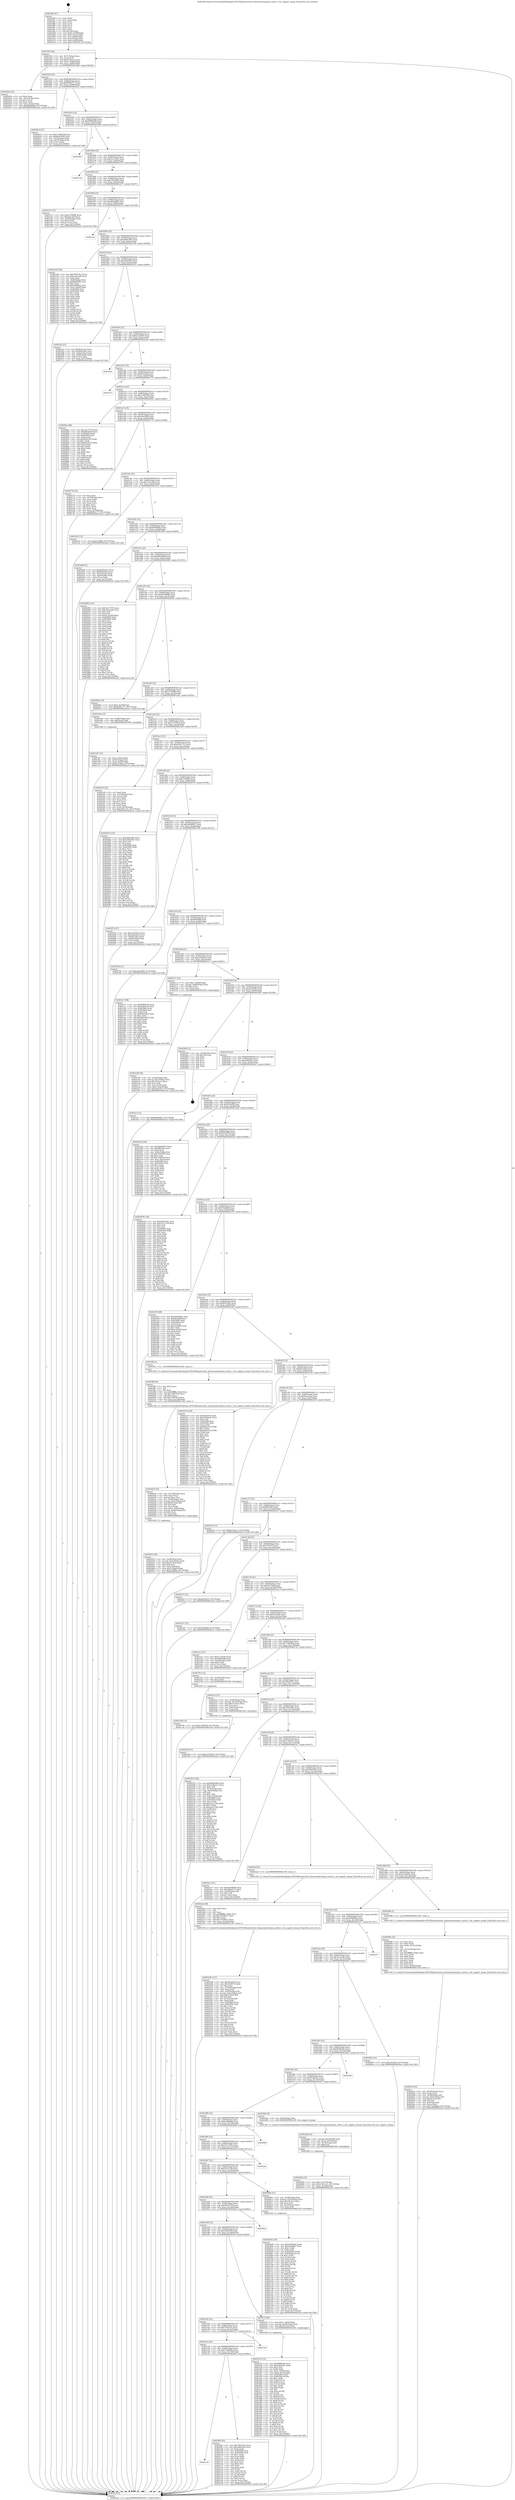 digraph "0x4018f0" {
  label = "0x4018f0 (/mnt/c/Users/mathe/Desktop/tcc/POCII/binaries/extr_linuxsoundcorepcm_native.c_hw_support_mmap_Final-ollvm.out::main(0))"
  labelloc = "t"
  node[shape=record]

  Entry [label="",width=0.3,height=0.3,shape=circle,fillcolor=black,style=filled]
  "0x40191f" [label="{
     0x40191f [26]\l
     | [instrs]\l
     &nbsp;&nbsp;0x40191f \<+3\>: mov -0x7c(%rbp),%eax\l
     &nbsp;&nbsp;0x401922 \<+2\>: mov %eax,%ecx\l
     &nbsp;&nbsp;0x401924 \<+6\>: sub $0x8c76aa1c,%ecx\l
     &nbsp;&nbsp;0x40192a \<+3\>: mov %eax,-0x80(%rbp)\l
     &nbsp;&nbsp;0x40192d \<+6\>: mov %ecx,-0x84(%rbp)\l
     &nbsp;&nbsp;0x401933 \<+6\>: je 000000000040242b \<main+0xb3b\>\l
  }"]
  "0x40242b" [label="{
     0x40242b [25]\l
     | [instrs]\l
     &nbsp;&nbsp;0x40242b \<+2\>: xor %eax,%eax\l
     &nbsp;&nbsp;0x40242d \<+3\>: mov -0x5c(%rbp),%ecx\l
     &nbsp;&nbsp;0x402430 \<+3\>: sub $0x1,%eax\l
     &nbsp;&nbsp;0x402433 \<+2\>: sub %eax,%ecx\l
     &nbsp;&nbsp;0x402435 \<+3\>: mov %ecx,-0x5c(%rbp)\l
     &nbsp;&nbsp;0x402438 \<+7\>: movl $0xd6090082,-0x7c(%rbp)\l
     &nbsp;&nbsp;0x40243f \<+5\>: jmp 0000000000402ac8 \<main+0x11d8\>\l
  }"]
  "0x401939" [label="{
     0x401939 [25]\l
     | [instrs]\l
     &nbsp;&nbsp;0x401939 \<+5\>: jmp 000000000040193e \<main+0x4e\>\l
     &nbsp;&nbsp;0x40193e \<+3\>: mov -0x80(%rbp),%eax\l
     &nbsp;&nbsp;0x401941 \<+5\>: sub $0x90991c77,%eax\l
     &nbsp;&nbsp;0x401946 \<+6\>: mov %eax,-0x88(%rbp)\l
     &nbsp;&nbsp;0x40194c \<+6\>: je 000000000040261d \<main+0xd2d\>\l
  }"]
  Exit [label="",width=0.3,height=0.3,shape=circle,fillcolor=black,style=filled,peripheries=2]
  "0x40261d" [label="{
     0x40261d [27]\l
     | [instrs]\l
     &nbsp;&nbsp;0x40261d \<+5\>: mov $0x17d00436,%eax\l
     &nbsp;&nbsp;0x402622 \<+5\>: mov $0xf6565999,%ecx\l
     &nbsp;&nbsp;0x402627 \<+3\>: mov -0x78(%rbp),%edx\l
     &nbsp;&nbsp;0x40262a \<+3\>: cmp -0x50(%rbp),%edx\l
     &nbsp;&nbsp;0x40262d \<+3\>: cmovl %ecx,%eax\l
     &nbsp;&nbsp;0x402630 \<+3\>: mov %eax,-0x7c(%rbp)\l
     &nbsp;&nbsp;0x402633 \<+5\>: jmp 0000000000402ac8 \<main+0x11d8\>\l
  }"]
  "0x401952" [label="{
     0x401952 [25]\l
     | [instrs]\l
     &nbsp;&nbsp;0x401952 \<+5\>: jmp 0000000000401957 \<main+0x67\>\l
     &nbsp;&nbsp;0x401957 \<+3\>: mov -0x80(%rbp),%eax\l
     &nbsp;&nbsp;0x40195a \<+5\>: sub $0x98f80c80,%eax\l
     &nbsp;&nbsp;0x40195f \<+6\>: mov %eax,-0x8c(%rbp)\l
     &nbsp;&nbsp;0x401965 \<+6\>: je 00000000004029b4 \<main+0x10c4\>\l
  }"]
  "0x40279d" [label="{
     0x40279d [12]\l
     | [instrs]\l
     &nbsp;&nbsp;0x40279d \<+7\>: movl $0xc7d955f6,-0x7c(%rbp)\l
     &nbsp;&nbsp;0x4027a4 \<+5\>: jmp 0000000000402ac8 \<main+0x11d8\>\l
  }"]
  "0x4029b4" [label="{
     0x4029b4\l
  }", style=dashed]
  "0x40196b" [label="{
     0x40196b [25]\l
     | [instrs]\l
     &nbsp;&nbsp;0x40196b \<+5\>: jmp 0000000000401970 \<main+0x80\>\l
     &nbsp;&nbsp;0x401970 \<+3\>: mov -0x80(%rbp),%eax\l
     &nbsp;&nbsp;0x401973 \<+5\>: sub $0xa1a7dc95,%eax\l
     &nbsp;&nbsp;0x401978 \<+6\>: mov %eax,-0x90(%rbp)\l
     &nbsp;&nbsp;0x40197e \<+6\>: je 00000000004027a9 \<main+0xeb9\>\l
  }"]
  "0x4026d9" [label="{
     0x4026d9 [139]\l
     | [instrs]\l
     &nbsp;&nbsp;0x4026d9 \<+5\>: mov $0x4039ed5c,%edx\l
     &nbsp;&nbsp;0x4026de \<+5\>: mov $0xe690d6b7,%esi\l
     &nbsp;&nbsp;0x4026e3 \<+3\>: mov $0x1,%r8b\l
     &nbsp;&nbsp;0x4026e6 \<+3\>: xor %r9d,%r9d\l
     &nbsp;&nbsp;0x4026e9 \<+8\>: mov 0x405060,%r10d\l
     &nbsp;&nbsp;0x4026f1 \<+8\>: mov 0x405064,%r11d\l
     &nbsp;&nbsp;0x4026f9 \<+4\>: sub $0x1,%r9d\l
     &nbsp;&nbsp;0x4026fd \<+3\>: mov %r10d,%ebx\l
     &nbsp;&nbsp;0x402700 \<+3\>: add %r9d,%ebx\l
     &nbsp;&nbsp;0x402703 \<+4\>: imul %ebx,%r10d\l
     &nbsp;&nbsp;0x402707 \<+4\>: and $0x1,%r10d\l
     &nbsp;&nbsp;0x40270b \<+4\>: cmp $0x0,%r10d\l
     &nbsp;&nbsp;0x40270f \<+4\>: sete %r14b\l
     &nbsp;&nbsp;0x402713 \<+4\>: cmp $0xa,%r11d\l
     &nbsp;&nbsp;0x402717 \<+4\>: setl %r15b\l
     &nbsp;&nbsp;0x40271b \<+3\>: mov %r14b,%r12b\l
     &nbsp;&nbsp;0x40271e \<+4\>: xor $0xff,%r12b\l
     &nbsp;&nbsp;0x402722 \<+3\>: mov %r15b,%r13b\l
     &nbsp;&nbsp;0x402725 \<+4\>: xor $0xff,%r13b\l
     &nbsp;&nbsp;0x402729 \<+4\>: xor $0x0,%r8b\l
     &nbsp;&nbsp;0x40272d \<+3\>: mov %r12b,%al\l
     &nbsp;&nbsp;0x402730 \<+2\>: and $0x0,%al\l
     &nbsp;&nbsp;0x402732 \<+3\>: and %r8b,%r14b\l
     &nbsp;&nbsp;0x402735 \<+3\>: mov %r13b,%cl\l
     &nbsp;&nbsp;0x402738 \<+3\>: and $0x0,%cl\l
     &nbsp;&nbsp;0x40273b \<+3\>: and %r8b,%r15b\l
     &nbsp;&nbsp;0x40273e \<+3\>: or %r14b,%al\l
     &nbsp;&nbsp;0x402741 \<+3\>: or %r15b,%cl\l
     &nbsp;&nbsp;0x402744 \<+2\>: xor %cl,%al\l
     &nbsp;&nbsp;0x402746 \<+3\>: or %r13b,%r12b\l
     &nbsp;&nbsp;0x402749 \<+4\>: xor $0xff,%r12b\l
     &nbsp;&nbsp;0x40274d \<+4\>: or $0x0,%r8b\l
     &nbsp;&nbsp;0x402751 \<+3\>: and %r8b,%r12b\l
     &nbsp;&nbsp;0x402754 \<+3\>: or %r12b,%al\l
     &nbsp;&nbsp;0x402757 \<+2\>: test $0x1,%al\l
     &nbsp;&nbsp;0x402759 \<+3\>: cmovne %esi,%edx\l
     &nbsp;&nbsp;0x40275c \<+3\>: mov %edx,-0x7c(%rbp)\l
     &nbsp;&nbsp;0x40275f \<+5\>: jmp 0000000000402ac8 \<main+0x11d8\>\l
  }"]
  "0x4027a9" [label="{
     0x4027a9\l
  }", style=dashed]
  "0x401984" [label="{
     0x401984 [25]\l
     | [instrs]\l
     &nbsp;&nbsp;0x401984 \<+5\>: jmp 0000000000401989 \<main+0x99\>\l
     &nbsp;&nbsp;0x401989 \<+3\>: mov -0x80(%rbp),%eax\l
     &nbsp;&nbsp;0x40198c \<+5\>: sub $0xa7829164,%eax\l
     &nbsp;&nbsp;0x401991 \<+6\>: mov %eax,-0x94(%rbp)\l
     &nbsp;&nbsp;0x401997 \<+6\>: je 0000000000401e57 \<main+0x567\>\l
  }"]
  "0x4025dd" [label="{
     0x4025dd [12]\l
     | [instrs]\l
     &nbsp;&nbsp;0x4025dd \<+7\>: movl $0xe3378b14,-0x7c(%rbp)\l
     &nbsp;&nbsp;0x4025e4 \<+5\>: jmp 0000000000402ac8 \<main+0x11d8\>\l
  }"]
  "0x401e57" [label="{
     0x401e57 [27]\l
     | [instrs]\l
     &nbsp;&nbsp;0x401e57 \<+5\>: mov $0xe27906f6,%eax\l
     &nbsp;&nbsp;0x401e5c \<+5\>: mov $0xbf2ca4ef,%ecx\l
     &nbsp;&nbsp;0x401e61 \<+3\>: mov -0x34(%rbp),%edx\l
     &nbsp;&nbsp;0x401e64 \<+3\>: cmp $0x2,%edx\l
     &nbsp;&nbsp;0x401e67 \<+3\>: cmovne %ecx,%eax\l
     &nbsp;&nbsp;0x401e6a \<+3\>: mov %eax,-0x7c(%rbp)\l
     &nbsp;&nbsp;0x401e6d \<+5\>: jmp 0000000000402ac8 \<main+0x11d8\>\l
  }"]
  "0x40199d" [label="{
     0x40199d [25]\l
     | [instrs]\l
     &nbsp;&nbsp;0x40199d \<+5\>: jmp 00000000004019a2 \<main+0xb2\>\l
     &nbsp;&nbsp;0x4019a2 \<+3\>: mov -0x80(%rbp),%eax\l
     &nbsp;&nbsp;0x4019a5 \<+5\>: sub $0xa80be846,%eax\l
     &nbsp;&nbsp;0x4019aa \<+6\>: mov %eax,-0x98(%rbp)\l
     &nbsp;&nbsp;0x4019b0 \<+6\>: je 0000000000402a76 \<main+0x1186\>\l
  }"]
  "0x402ac8" [label="{
     0x402ac8 [5]\l
     | [instrs]\l
     &nbsp;&nbsp;0x402ac8 \<+5\>: jmp 000000000040191f \<main+0x2f\>\l
  }"]
  "0x4018f0" [label="{
     0x4018f0 [47]\l
     | [instrs]\l
     &nbsp;&nbsp;0x4018f0 \<+1\>: push %rbp\l
     &nbsp;&nbsp;0x4018f1 \<+3\>: mov %rsp,%rbp\l
     &nbsp;&nbsp;0x4018f4 \<+2\>: push %r15\l
     &nbsp;&nbsp;0x4018f6 \<+2\>: push %r14\l
     &nbsp;&nbsp;0x4018f8 \<+2\>: push %r13\l
     &nbsp;&nbsp;0x4018fa \<+2\>: push %r12\l
     &nbsp;&nbsp;0x4018fc \<+1\>: push %rbx\l
     &nbsp;&nbsp;0x4018fd \<+7\>: sub $0x148,%rsp\l
     &nbsp;&nbsp;0x401904 \<+7\>: movl $0x0,-0x38(%rbp)\l
     &nbsp;&nbsp;0x40190b \<+3\>: mov %edi,-0x3c(%rbp)\l
     &nbsp;&nbsp;0x40190e \<+4\>: mov %rsi,-0x48(%rbp)\l
     &nbsp;&nbsp;0x401912 \<+3\>: mov -0x3c(%rbp),%edi\l
     &nbsp;&nbsp;0x401915 \<+3\>: mov %edi,-0x34(%rbp)\l
     &nbsp;&nbsp;0x401918 \<+7\>: movl $0xa7829164,-0x7c(%rbp)\l
  }"]
  "0x402464" [label="{
     0x402464 [25]\l
     | [instrs]\l
     &nbsp;&nbsp;0x402464 \<+7\>: movl $0x0,-0x74(%rbp)\l
     &nbsp;&nbsp;0x40246b \<+7\>: movl $0xe39c1c31,-0x7c(%rbp)\l
     &nbsp;&nbsp;0x402472 \<+6\>: mov %eax,-0x168(%rbp)\l
     &nbsp;&nbsp;0x402478 \<+5\>: jmp 0000000000402ac8 \<main+0x11d8\>\l
  }"]
  "0x402a76" [label="{
     0x402a76\l
  }", style=dashed]
  "0x4019b6" [label="{
     0x4019b6 [25]\l
     | [instrs]\l
     &nbsp;&nbsp;0x4019b6 \<+5\>: jmp 00000000004019bb \<main+0xcb\>\l
     &nbsp;&nbsp;0x4019bb \<+3\>: mov -0x80(%rbp),%eax\l
     &nbsp;&nbsp;0x4019be \<+5\>: sub $0xad60e580,%eax\l
     &nbsp;&nbsp;0x4019c3 \<+6\>: mov %eax,-0x9c(%rbp)\l
     &nbsp;&nbsp;0x4019c9 \<+6\>: je 000000000040214d \<main+0x85d\>\l
  }"]
  "0x40244d" [label="{
     0x40244d [23]\l
     | [instrs]\l
     &nbsp;&nbsp;0x40244d \<+10\>: movabs $0x4030b6,%rdi\l
     &nbsp;&nbsp;0x402457 \<+3\>: mov %eax,-0x70(%rbp)\l
     &nbsp;&nbsp;0x40245a \<+3\>: mov -0x70(%rbp),%esi\l
     &nbsp;&nbsp;0x40245d \<+2\>: mov $0x0,%al\l
     &nbsp;&nbsp;0x40245f \<+5\>: call 0000000000401040 \<printf@plt\>\l
     | [calls]\l
     &nbsp;&nbsp;0x401040 \{1\} (unknown)\l
  }"]
  "0x40214d" [label="{
     0x40214d [104]\l
     | [instrs]\l
     &nbsp;&nbsp;0x40214d \<+5\>: mov $0x7663c9c3,%eax\l
     &nbsp;&nbsp;0x402152 \<+5\>: mov $0xce2cec69,%ecx\l
     &nbsp;&nbsp;0x402157 \<+2\>: xor %edx,%edx\l
     &nbsp;&nbsp;0x402159 \<+3\>: mov -0x64(%rbp),%esi\l
     &nbsp;&nbsp;0x40215c \<+6\>: sub $0x9b46f922,%esi\l
     &nbsp;&nbsp;0x402162 \<+3\>: add $0x1,%esi\l
     &nbsp;&nbsp;0x402165 \<+6\>: add $0x9b46f922,%esi\l
     &nbsp;&nbsp;0x40216b \<+3\>: mov %esi,-0x64(%rbp)\l
     &nbsp;&nbsp;0x40216e \<+7\>: mov 0x405060,%esi\l
     &nbsp;&nbsp;0x402175 \<+7\>: mov 0x405064,%edi\l
     &nbsp;&nbsp;0x40217c \<+3\>: sub $0x1,%edx\l
     &nbsp;&nbsp;0x40217f \<+3\>: mov %esi,%r8d\l
     &nbsp;&nbsp;0x402182 \<+3\>: add %edx,%r8d\l
     &nbsp;&nbsp;0x402185 \<+4\>: imul %r8d,%esi\l
     &nbsp;&nbsp;0x402189 \<+3\>: and $0x1,%esi\l
     &nbsp;&nbsp;0x40218c \<+3\>: cmp $0x0,%esi\l
     &nbsp;&nbsp;0x40218f \<+4\>: sete %r9b\l
     &nbsp;&nbsp;0x402193 \<+3\>: cmp $0xa,%edi\l
     &nbsp;&nbsp;0x402196 \<+4\>: setl %r10b\l
     &nbsp;&nbsp;0x40219a \<+3\>: mov %r9b,%r11b\l
     &nbsp;&nbsp;0x40219d \<+3\>: and %r10b,%r11b\l
     &nbsp;&nbsp;0x4021a0 \<+3\>: xor %r10b,%r9b\l
     &nbsp;&nbsp;0x4021a3 \<+3\>: or %r9b,%r11b\l
     &nbsp;&nbsp;0x4021a6 \<+4\>: test $0x1,%r11b\l
     &nbsp;&nbsp;0x4021aa \<+3\>: cmovne %ecx,%eax\l
     &nbsp;&nbsp;0x4021ad \<+3\>: mov %eax,-0x7c(%rbp)\l
     &nbsp;&nbsp;0x4021b0 \<+5\>: jmp 0000000000402ac8 \<main+0x11d8\>\l
  }"]
  "0x4019cf" [label="{
     0x4019cf [25]\l
     | [instrs]\l
     &nbsp;&nbsp;0x4019cf \<+5\>: jmp 00000000004019d4 \<main+0xe4\>\l
     &nbsp;&nbsp;0x4019d4 \<+3\>: mov -0x80(%rbp),%eax\l
     &nbsp;&nbsp;0x4019d7 \<+5\>: sub $0xafd5e635,%eax\l
     &nbsp;&nbsp;0x4019dc \<+6\>: mov %eax,-0xa0(%rbp)\l
     &nbsp;&nbsp;0x4019e2 \<+6\>: je 00000000004021fe \<main+0x90e\>\l
  }"]
  "0x4022d6" [label="{
     0x4022d6 [113]\l
     | [instrs]\l
     &nbsp;&nbsp;0x4022d6 \<+5\>: mov $0x9e2d502,%ecx\l
     &nbsp;&nbsp;0x4022db \<+5\>: mov $0x31067f3,%edx\l
     &nbsp;&nbsp;0x4022e0 \<+2\>: xor %esi,%esi\l
     &nbsp;&nbsp;0x4022e2 \<+6\>: mov -0x164(%rbp),%edi\l
     &nbsp;&nbsp;0x4022e8 \<+3\>: imul %eax,%edi\l
     &nbsp;&nbsp;0x4022eb \<+4\>: mov -0x58(%rbp),%r8\l
     &nbsp;&nbsp;0x4022ef \<+4\>: movslq -0x5c(%rbp),%r9\l
     &nbsp;&nbsp;0x4022f3 \<+4\>: imul $0x18,%r9,%r9\l
     &nbsp;&nbsp;0x4022f7 \<+3\>: add %r9,%r8\l
     &nbsp;&nbsp;0x4022fa \<+4\>: mov 0x10(%r8),%r8\l
     &nbsp;&nbsp;0x4022fe \<+3\>: mov %edi,(%r8)\l
     &nbsp;&nbsp;0x402301 \<+7\>: mov 0x405060,%eax\l
     &nbsp;&nbsp;0x402308 \<+7\>: mov 0x405064,%edi\l
     &nbsp;&nbsp;0x40230f \<+3\>: sub $0x1,%esi\l
     &nbsp;&nbsp;0x402312 \<+3\>: mov %eax,%r10d\l
     &nbsp;&nbsp;0x402315 \<+3\>: add %esi,%r10d\l
     &nbsp;&nbsp;0x402318 \<+4\>: imul %r10d,%eax\l
     &nbsp;&nbsp;0x40231c \<+3\>: and $0x1,%eax\l
     &nbsp;&nbsp;0x40231f \<+3\>: cmp $0x0,%eax\l
     &nbsp;&nbsp;0x402322 \<+4\>: sete %r11b\l
     &nbsp;&nbsp;0x402326 \<+3\>: cmp $0xa,%edi\l
     &nbsp;&nbsp;0x402329 \<+3\>: setl %bl\l
     &nbsp;&nbsp;0x40232c \<+3\>: mov %r11b,%r14b\l
     &nbsp;&nbsp;0x40232f \<+3\>: and %bl,%r14b\l
     &nbsp;&nbsp;0x402332 \<+3\>: xor %bl,%r11b\l
     &nbsp;&nbsp;0x402335 \<+3\>: or %r11b,%r14b\l
     &nbsp;&nbsp;0x402338 \<+4\>: test $0x1,%r14b\l
     &nbsp;&nbsp;0x40233c \<+3\>: cmovne %edx,%ecx\l
     &nbsp;&nbsp;0x40233f \<+3\>: mov %ecx,-0x7c(%rbp)\l
     &nbsp;&nbsp;0x402342 \<+5\>: jmp 0000000000402ac8 \<main+0x11d8\>\l
  }"]
  "0x4021fe" [label="{
     0x4021fe [27]\l
     | [instrs]\l
     &nbsp;&nbsp;0x4021fe \<+5\>: mov $0xfdaac3ea,%eax\l
     &nbsp;&nbsp;0x402203 \<+5\>: mov $0xfb45cf6e,%ecx\l
     &nbsp;&nbsp;0x402208 \<+3\>: mov -0x6c(%rbp),%edx\l
     &nbsp;&nbsp;0x40220b \<+3\>: cmp -0x68(%rbp),%edx\l
     &nbsp;&nbsp;0x40220e \<+3\>: cmovl %ecx,%eax\l
     &nbsp;&nbsp;0x402211 \<+3\>: mov %eax,-0x7c(%rbp)\l
     &nbsp;&nbsp;0x402214 \<+5\>: jmp 0000000000402ac8 \<main+0x11d8\>\l
  }"]
  "0x4019e8" [label="{
     0x4019e8 [25]\l
     | [instrs]\l
     &nbsp;&nbsp;0x4019e8 \<+5\>: jmp 00000000004019ed \<main+0xfd\>\l
     &nbsp;&nbsp;0x4019ed \<+3\>: mov -0x80(%rbp),%eax\l
     &nbsp;&nbsp;0x4019f0 \<+5\>: sub $0xb2a1b007,%eax\l
     &nbsp;&nbsp;0x4019f5 \<+6\>: mov %eax,-0xa4(%rbp)\l
     &nbsp;&nbsp;0x4019fb \<+6\>: je 0000000000402aa9 \<main+0x11b9\>\l
  }"]
  "0x4022ae" [label="{
     0x4022ae [40]\l
     | [instrs]\l
     &nbsp;&nbsp;0x4022ae \<+5\>: mov $0x2,%ecx\l
     &nbsp;&nbsp;0x4022b3 \<+1\>: cltd\l
     &nbsp;&nbsp;0x4022b4 \<+2\>: idiv %ecx\l
     &nbsp;&nbsp;0x4022b6 \<+6\>: imul $0xfffffffe,%edx,%ecx\l
     &nbsp;&nbsp;0x4022bc \<+6\>: sub $0x72458b17,%ecx\l
     &nbsp;&nbsp;0x4022c2 \<+3\>: add $0x1,%ecx\l
     &nbsp;&nbsp;0x4022c5 \<+6\>: add $0x72458b17,%ecx\l
     &nbsp;&nbsp;0x4022cb \<+6\>: mov %ecx,-0x164(%rbp)\l
     &nbsp;&nbsp;0x4022d1 \<+5\>: call 0000000000401160 \<next_i\>\l
     | [calls]\l
     &nbsp;&nbsp;0x401160 \{1\} (/mnt/c/Users/mathe/Desktop/tcc/POCII/binaries/extr_linuxsoundcorepcm_native.c_hw_support_mmap_Final-ollvm.out::next_i)\l
  }"]
  "0x402aa9" [label="{
     0x402aa9\l
  }", style=dashed]
  "0x401a01" [label="{
     0x401a01 [25]\l
     | [instrs]\l
     &nbsp;&nbsp;0x401a01 \<+5\>: jmp 0000000000401a06 \<main+0x116\>\l
     &nbsp;&nbsp;0x401a06 \<+3\>: mov -0x80(%rbp),%eax\l
     &nbsp;&nbsp;0x401a09 \<+5\>: sub $0xbf2ca4ef,%eax\l
     &nbsp;&nbsp;0x401a0e \<+6\>: mov %eax,-0xa8(%rbp)\l
     &nbsp;&nbsp;0x401a14 \<+6\>: je 0000000000401e72 \<main+0x582\>\l
  }"]
  "0x4021d8" [label="{
     0x4021d8 [38]\l
     | [instrs]\l
     &nbsp;&nbsp;0x4021d8 \<+4\>: mov -0x58(%rbp),%rdi\l
     &nbsp;&nbsp;0x4021dc \<+4\>: movslq -0x5c(%rbp),%rcx\l
     &nbsp;&nbsp;0x4021e0 \<+4\>: imul $0x18,%rcx,%rcx\l
     &nbsp;&nbsp;0x4021e4 \<+3\>: add %rcx,%rdi\l
     &nbsp;&nbsp;0x4021e7 \<+4\>: mov %rax,0x10(%rdi)\l
     &nbsp;&nbsp;0x4021eb \<+7\>: movl $0x0,-0x6c(%rbp)\l
     &nbsp;&nbsp;0x4021f2 \<+7\>: movl $0xafd5e635,-0x7c(%rbp)\l
     &nbsp;&nbsp;0x4021f9 \<+5\>: jmp 0000000000402ac8 \<main+0x11d8\>\l
  }"]
  "0x401e72" [label="{
     0x401e72\l
  }", style=dashed]
  "0x401a1a" [label="{
     0x401a1a [25]\l
     | [instrs]\l
     &nbsp;&nbsp;0x401a1a \<+5\>: jmp 0000000000401a1f \<main+0x12f\>\l
     &nbsp;&nbsp;0x401a1f \<+3\>: mov -0x80(%rbp),%eax\l
     &nbsp;&nbsp;0x401a22 \<+5\>: sub $0xc7d955f6,%eax\l
     &nbsp;&nbsp;0x401a27 \<+6\>: mov %eax,-0xac(%rbp)\l
     &nbsp;&nbsp;0x401a2d \<+6\>: je 00000000004028ae \<main+0xfbe\>\l
  }"]
  "0x401e34" [label="{
     0x401e34\l
  }", style=dashed]
  "0x4028ae" [label="{
     0x4028ae [88]\l
     | [instrs]\l
     &nbsp;&nbsp;0x4028ae \<+5\>: mov $0x52cc707b,%eax\l
     &nbsp;&nbsp;0x4028b3 \<+5\>: mov $0xd6658a9f,%ecx\l
     &nbsp;&nbsp;0x4028b8 \<+7\>: mov 0x405060,%edx\l
     &nbsp;&nbsp;0x4028bf \<+7\>: mov 0x405064,%esi\l
     &nbsp;&nbsp;0x4028c6 \<+2\>: mov %edx,%edi\l
     &nbsp;&nbsp;0x4028c8 \<+6\>: sub $0x4f43d319,%edi\l
     &nbsp;&nbsp;0x4028ce \<+3\>: sub $0x1,%edi\l
     &nbsp;&nbsp;0x4028d1 \<+6\>: add $0x4f43d319,%edi\l
     &nbsp;&nbsp;0x4028d7 \<+3\>: imul %edi,%edx\l
     &nbsp;&nbsp;0x4028da \<+3\>: and $0x1,%edx\l
     &nbsp;&nbsp;0x4028dd \<+3\>: cmp $0x0,%edx\l
     &nbsp;&nbsp;0x4028e0 \<+4\>: sete %r8b\l
     &nbsp;&nbsp;0x4028e4 \<+3\>: cmp $0xa,%esi\l
     &nbsp;&nbsp;0x4028e7 \<+4\>: setl %r9b\l
     &nbsp;&nbsp;0x4028eb \<+3\>: mov %r8b,%r10b\l
     &nbsp;&nbsp;0x4028ee \<+3\>: and %r9b,%r10b\l
     &nbsp;&nbsp;0x4028f1 \<+3\>: xor %r9b,%r8b\l
     &nbsp;&nbsp;0x4028f4 \<+3\>: or %r8b,%r10b\l
     &nbsp;&nbsp;0x4028f7 \<+4\>: test $0x1,%r10b\l
     &nbsp;&nbsp;0x4028fb \<+3\>: cmovne %ecx,%eax\l
     &nbsp;&nbsp;0x4028fe \<+3\>: mov %eax,-0x7c(%rbp)\l
     &nbsp;&nbsp;0x402901 \<+5\>: jmp 0000000000402ac8 \<main+0x11d8\>\l
  }"]
  "0x401a33" [label="{
     0x401a33 [25]\l
     | [instrs]\l
     &nbsp;&nbsp;0x401a33 \<+5\>: jmp 0000000000401a38 \<main+0x148\>\l
     &nbsp;&nbsp;0x401a38 \<+3\>: mov -0x80(%rbp),%eax\l
     &nbsp;&nbsp;0x401a3b \<+5\>: sub $0xcdfe3969,%eax\l
     &nbsp;&nbsp;0x401a40 \<+6\>: mov %eax,-0xb0(%rbp)\l
     &nbsp;&nbsp;0x401a46 \<+6\>: je 0000000000402770 \<main+0xe80\>\l
  }"]
  "0x4020fa" [label="{
     0x4020fa [83]\l
     | [instrs]\l
     &nbsp;&nbsp;0x4020fa \<+5\>: mov $0x7663c9c3,%eax\l
     &nbsp;&nbsp;0x4020ff \<+5\>: mov $0xad60e580,%ecx\l
     &nbsp;&nbsp;0x402104 \<+2\>: xor %edx,%edx\l
     &nbsp;&nbsp;0x402106 \<+7\>: mov 0x405060,%esi\l
     &nbsp;&nbsp;0x40210d \<+7\>: mov 0x405064,%edi\l
     &nbsp;&nbsp;0x402114 \<+3\>: sub $0x1,%edx\l
     &nbsp;&nbsp;0x402117 \<+3\>: mov %esi,%r8d\l
     &nbsp;&nbsp;0x40211a \<+3\>: add %edx,%r8d\l
     &nbsp;&nbsp;0x40211d \<+4\>: imul %r8d,%esi\l
     &nbsp;&nbsp;0x402121 \<+3\>: and $0x1,%esi\l
     &nbsp;&nbsp;0x402124 \<+3\>: cmp $0x0,%esi\l
     &nbsp;&nbsp;0x402127 \<+4\>: sete %r9b\l
     &nbsp;&nbsp;0x40212b \<+3\>: cmp $0xa,%edi\l
     &nbsp;&nbsp;0x40212e \<+4\>: setl %r10b\l
     &nbsp;&nbsp;0x402132 \<+3\>: mov %r9b,%r11b\l
     &nbsp;&nbsp;0x402135 \<+3\>: and %r10b,%r11b\l
     &nbsp;&nbsp;0x402138 \<+3\>: xor %r10b,%r9b\l
     &nbsp;&nbsp;0x40213b \<+3\>: or %r9b,%r11b\l
     &nbsp;&nbsp;0x40213e \<+4\>: test $0x1,%r11b\l
     &nbsp;&nbsp;0x402142 \<+3\>: cmovne %ecx,%eax\l
     &nbsp;&nbsp;0x402145 \<+3\>: mov %eax,-0x7c(%rbp)\l
     &nbsp;&nbsp;0x402148 \<+5\>: jmp 0000000000402ac8 \<main+0x11d8\>\l
  }"]
  "0x402770" [label="{
     0x402770 [33]\l
     | [instrs]\l
     &nbsp;&nbsp;0x402770 \<+2\>: xor %eax,%eax\l
     &nbsp;&nbsp;0x402772 \<+3\>: mov -0x78(%rbp),%ecx\l
     &nbsp;&nbsp;0x402775 \<+2\>: mov %eax,%edx\l
     &nbsp;&nbsp;0x402777 \<+2\>: sub %ecx,%edx\l
     &nbsp;&nbsp;0x402779 \<+2\>: mov %eax,%ecx\l
     &nbsp;&nbsp;0x40277b \<+3\>: sub $0x1,%ecx\l
     &nbsp;&nbsp;0x40277e \<+2\>: add %ecx,%edx\l
     &nbsp;&nbsp;0x402780 \<+2\>: sub %edx,%eax\l
     &nbsp;&nbsp;0x402782 \<+3\>: mov %eax,-0x78(%rbp)\l
     &nbsp;&nbsp;0x402785 \<+7\>: movl $0x90991c77,-0x7c(%rbp)\l
     &nbsp;&nbsp;0x40278c \<+5\>: jmp 0000000000402ac8 \<main+0x11d8\>\l
  }"]
  "0x401a4c" [label="{
     0x401a4c [25]\l
     | [instrs]\l
     &nbsp;&nbsp;0x401a4c \<+5\>: jmp 0000000000401a51 \<main+0x161\>\l
     &nbsp;&nbsp;0x401a51 \<+3\>: mov -0x80(%rbp),%eax\l
     &nbsp;&nbsp;0x401a54 \<+5\>: sub $0xce2cec69,%eax\l
     &nbsp;&nbsp;0x401a59 \<+6\>: mov %eax,-0xb4(%rbp)\l
     &nbsp;&nbsp;0x401a5f \<+6\>: je 00000000004021b5 \<main+0x8c5\>\l
  }"]
  "0x401e1b" [label="{
     0x401e1b [25]\l
     | [instrs]\l
     &nbsp;&nbsp;0x401e1b \<+5\>: jmp 0000000000401e20 \<main+0x530\>\l
     &nbsp;&nbsp;0x401e20 \<+3\>: mov -0x80(%rbp),%eax\l
     &nbsp;&nbsp;0x401e23 \<+5\>: sub $0x71bdbb4b,%eax\l
     &nbsp;&nbsp;0x401e28 \<+6\>: mov %eax,-0x150(%rbp)\l
     &nbsp;&nbsp;0x401e2e \<+6\>: je 00000000004020fa \<main+0x80a\>\l
  }"]
  "0x4021b5" [label="{
     0x4021b5 [12]\l
     | [instrs]\l
     &nbsp;&nbsp;0x4021b5 \<+7\>: movl $0xe53bff9a,-0x7c(%rbp)\l
     &nbsp;&nbsp;0x4021bc \<+5\>: jmp 0000000000402ac8 \<main+0x11d8\>\l
  }"]
  "0x401a65" [label="{
     0x401a65 [25]\l
     | [instrs]\l
     &nbsp;&nbsp;0x401a65 \<+5\>: jmp 0000000000401a6a \<main+0x17a\>\l
     &nbsp;&nbsp;0x401a6a \<+3\>: mov -0x80(%rbp),%eax\l
     &nbsp;&nbsp;0x401a6d \<+5\>: sub $0xd6090082,%eax\l
     &nbsp;&nbsp;0x401a72 \<+6\>: mov %eax,-0xb8(%rbp)\l
     &nbsp;&nbsp;0x401a78 \<+6\>: je 0000000000401fd8 \<main+0x6e8\>\l
  }"]
  "0x4027b5" [label="{
     0x4027b5\l
  }", style=dashed]
  "0x401fd8" [label="{
     0x401fd8 [27]\l
     | [instrs]\l
     &nbsp;&nbsp;0x401fd8 \<+5\>: mov $0x4938eb55,%eax\l
     &nbsp;&nbsp;0x401fdd \<+5\>: mov $0xf85bc99a,%ecx\l
     &nbsp;&nbsp;0x401fe2 \<+3\>: mov -0x5c(%rbp),%edx\l
     &nbsp;&nbsp;0x401fe5 \<+3\>: cmp -0x50(%rbp),%edx\l
     &nbsp;&nbsp;0x401fe8 \<+3\>: cmovl %ecx,%eax\l
     &nbsp;&nbsp;0x401feb \<+3\>: mov %eax,-0x7c(%rbp)\l
     &nbsp;&nbsp;0x401fee \<+5\>: jmp 0000000000402ac8 \<main+0x11d8\>\l
  }"]
  "0x401a7e" [label="{
     0x401a7e [25]\l
     | [instrs]\l
     &nbsp;&nbsp;0x401a7e \<+5\>: jmp 0000000000401a83 \<main+0x193\>\l
     &nbsp;&nbsp;0x401a83 \<+3\>: mov -0x80(%rbp),%eax\l
     &nbsp;&nbsp;0x401a86 \<+5\>: sub $0xd6658a9f,%eax\l
     &nbsp;&nbsp;0x401a8b \<+6\>: mov %eax,-0xbc(%rbp)\l
     &nbsp;&nbsp;0x401a91 \<+6\>: je 0000000000402906 \<main+0x1016\>\l
  }"]
  "0x4020cf" [label="{
     0x4020cf [43]\l
     | [instrs]\l
     &nbsp;&nbsp;0x4020cf \<+6\>: mov -0x160(%rbp),%ecx\l
     &nbsp;&nbsp;0x4020d5 \<+3\>: imul %eax,%ecx\l
     &nbsp;&nbsp;0x4020d8 \<+4\>: mov -0x58(%rbp),%r8\l
     &nbsp;&nbsp;0x4020dc \<+4\>: movslq -0x5c(%rbp),%r9\l
     &nbsp;&nbsp;0x4020e0 \<+4\>: imul $0x18,%r9,%r9\l
     &nbsp;&nbsp;0x4020e4 \<+3\>: add %r9,%r8\l
     &nbsp;&nbsp;0x4020e7 \<+4\>: mov 0x8(%r8),%r8\l
     &nbsp;&nbsp;0x4020eb \<+3\>: mov %ecx,(%r8)\l
     &nbsp;&nbsp;0x4020ee \<+7\>: movl $0x71bdbb4b,-0x7c(%rbp)\l
     &nbsp;&nbsp;0x4020f5 \<+5\>: jmp 0000000000402ac8 \<main+0x11d8\>\l
  }"]
  "0x402906" [label="{
     0x402906 [141]\l
     | [instrs]\l
     &nbsp;&nbsp;0x402906 \<+5\>: mov $0x52cc707b,%eax\l
     &nbsp;&nbsp;0x40290b \<+5\>: mov $0x3a2cee8e,%ecx\l
     &nbsp;&nbsp;0x402910 \<+2\>: mov $0x1,%dl\l
     &nbsp;&nbsp;0x402912 \<+2\>: xor %esi,%esi\l
     &nbsp;&nbsp;0x402914 \<+7\>: movl $0x0,-0x38(%rbp)\l
     &nbsp;&nbsp;0x40291b \<+7\>: mov 0x405060,%edi\l
     &nbsp;&nbsp;0x402922 \<+8\>: mov 0x405064,%r8d\l
     &nbsp;&nbsp;0x40292a \<+3\>: sub $0x1,%esi\l
     &nbsp;&nbsp;0x40292d \<+3\>: mov %edi,%r9d\l
     &nbsp;&nbsp;0x402930 \<+3\>: add %esi,%r9d\l
     &nbsp;&nbsp;0x402933 \<+4\>: imul %r9d,%edi\l
     &nbsp;&nbsp;0x402937 \<+3\>: and $0x1,%edi\l
     &nbsp;&nbsp;0x40293a \<+3\>: cmp $0x0,%edi\l
     &nbsp;&nbsp;0x40293d \<+4\>: sete %r10b\l
     &nbsp;&nbsp;0x402941 \<+4\>: cmp $0xa,%r8d\l
     &nbsp;&nbsp;0x402945 \<+4\>: setl %r11b\l
     &nbsp;&nbsp;0x402949 \<+3\>: mov %r10b,%bl\l
     &nbsp;&nbsp;0x40294c \<+3\>: xor $0xff,%bl\l
     &nbsp;&nbsp;0x40294f \<+3\>: mov %r11b,%r14b\l
     &nbsp;&nbsp;0x402952 \<+4\>: xor $0xff,%r14b\l
     &nbsp;&nbsp;0x402956 \<+3\>: xor $0x1,%dl\l
     &nbsp;&nbsp;0x402959 \<+3\>: mov %bl,%r15b\l
     &nbsp;&nbsp;0x40295c \<+4\>: and $0xff,%r15b\l
     &nbsp;&nbsp;0x402960 \<+3\>: and %dl,%r10b\l
     &nbsp;&nbsp;0x402963 \<+3\>: mov %r14b,%r12b\l
     &nbsp;&nbsp;0x402966 \<+4\>: and $0xff,%r12b\l
     &nbsp;&nbsp;0x40296a \<+3\>: and %dl,%r11b\l
     &nbsp;&nbsp;0x40296d \<+3\>: or %r10b,%r15b\l
     &nbsp;&nbsp;0x402970 \<+3\>: or %r11b,%r12b\l
     &nbsp;&nbsp;0x402973 \<+3\>: xor %r12b,%r15b\l
     &nbsp;&nbsp;0x402976 \<+3\>: or %r14b,%bl\l
     &nbsp;&nbsp;0x402979 \<+3\>: xor $0xff,%bl\l
     &nbsp;&nbsp;0x40297c \<+3\>: or $0x1,%dl\l
     &nbsp;&nbsp;0x40297f \<+2\>: and %dl,%bl\l
     &nbsp;&nbsp;0x402981 \<+3\>: or %bl,%r15b\l
     &nbsp;&nbsp;0x402984 \<+4\>: test $0x1,%r15b\l
     &nbsp;&nbsp;0x402988 \<+3\>: cmovne %ecx,%eax\l
     &nbsp;&nbsp;0x40298b \<+3\>: mov %eax,-0x7c(%rbp)\l
     &nbsp;&nbsp;0x40298e \<+5\>: jmp 0000000000402ac8 \<main+0x11d8\>\l
  }"]
  "0x401a97" [label="{
     0x401a97 [25]\l
     | [instrs]\l
     &nbsp;&nbsp;0x401a97 \<+5\>: jmp 0000000000401a9c \<main+0x1ac\>\l
     &nbsp;&nbsp;0x401a9c \<+3\>: mov -0x80(%rbp),%eax\l
     &nbsp;&nbsp;0x401a9f \<+5\>: sub $0xde658906,%eax\l
     &nbsp;&nbsp;0x401aa4 \<+6\>: mov %eax,-0xc0(%rbp)\l
     &nbsp;&nbsp;0x401aaa \<+6\>: je 000000000040260a \<main+0xd1a\>\l
  }"]
  "0x40209b" [label="{
     0x40209b [52]\l
     | [instrs]\l
     &nbsp;&nbsp;0x40209b \<+2\>: xor %ecx,%ecx\l
     &nbsp;&nbsp;0x40209d \<+5\>: mov $0x2,%edx\l
     &nbsp;&nbsp;0x4020a2 \<+6\>: mov %edx,-0x15c(%rbp)\l
     &nbsp;&nbsp;0x4020a8 \<+1\>: cltd\l
     &nbsp;&nbsp;0x4020a9 \<+6\>: mov -0x15c(%rbp),%esi\l
     &nbsp;&nbsp;0x4020af \<+2\>: idiv %esi\l
     &nbsp;&nbsp;0x4020b1 \<+6\>: imul $0xfffffffe,%edx,%edx\l
     &nbsp;&nbsp;0x4020b7 \<+2\>: mov %ecx,%edi\l
     &nbsp;&nbsp;0x4020b9 \<+2\>: sub %edx,%edi\l
     &nbsp;&nbsp;0x4020bb \<+2\>: mov %ecx,%edx\l
     &nbsp;&nbsp;0x4020bd \<+3\>: sub $0x1,%edx\l
     &nbsp;&nbsp;0x4020c0 \<+2\>: add %edx,%edi\l
     &nbsp;&nbsp;0x4020c2 \<+2\>: sub %edi,%ecx\l
     &nbsp;&nbsp;0x4020c4 \<+6\>: mov %ecx,-0x160(%rbp)\l
     &nbsp;&nbsp;0x4020ca \<+5\>: call 0000000000401160 \<next_i\>\l
     | [calls]\l
     &nbsp;&nbsp;0x401160 \{1\} (/mnt/c/Users/mathe/Desktop/tcc/POCII/binaries/extr_linuxsoundcorepcm_native.c_hw_support_mmap_Final-ollvm.out::next_i)\l
  }"]
  "0x40260a" [label="{
     0x40260a [19]\l
     | [instrs]\l
     &nbsp;&nbsp;0x40260a \<+7\>: movl $0x0,-0x78(%rbp)\l
     &nbsp;&nbsp;0x402611 \<+7\>: movl $0x90991c77,-0x7c(%rbp)\l
     &nbsp;&nbsp;0x402618 \<+5\>: jmp 0000000000402ac8 \<main+0x11d8\>\l
  }"]
  "0x401ab0" [label="{
     0x401ab0 [25]\l
     | [instrs]\l
     &nbsp;&nbsp;0x401ab0 \<+5\>: jmp 0000000000401ab5 \<main+0x1c5\>\l
     &nbsp;&nbsp;0x401ab5 \<+3\>: mov -0x80(%rbp),%eax\l
     &nbsp;&nbsp;0x401ab8 \<+5\>: sub $0xe27906f6,%eax\l
     &nbsp;&nbsp;0x401abd \<+6\>: mov %eax,-0xc4(%rbp)\l
     &nbsp;&nbsp;0x401ac3 \<+6\>: je 0000000000401e8a \<main+0x59a\>\l
  }"]
  "0x402055" [label="{
     0x402055 [38]\l
     | [instrs]\l
     &nbsp;&nbsp;0x402055 \<+4\>: mov -0x58(%rbp),%rsi\l
     &nbsp;&nbsp;0x402059 \<+4\>: movslq -0x5c(%rbp),%rdi\l
     &nbsp;&nbsp;0x40205d \<+4\>: imul $0x18,%rdi,%rdi\l
     &nbsp;&nbsp;0x402061 \<+3\>: add %rdi,%rsi\l
     &nbsp;&nbsp;0x402064 \<+4\>: mov %rax,0x8(%rsi)\l
     &nbsp;&nbsp;0x402068 \<+7\>: movl $0x0,-0x64(%rbp)\l
     &nbsp;&nbsp;0x40206f \<+7\>: movl $0xe53bff9a,-0x7c(%rbp)\l
     &nbsp;&nbsp;0x402076 \<+5\>: jmp 0000000000402ac8 \<main+0x11d8\>\l
  }"]
  "0x401e8a" [label="{
     0x401e8a [13]\l
     | [instrs]\l
     &nbsp;&nbsp;0x401e8a \<+4\>: mov -0x48(%rbp),%rax\l
     &nbsp;&nbsp;0x401e8e \<+4\>: mov 0x8(%rax),%rdi\l
     &nbsp;&nbsp;0x401e92 \<+5\>: call 0000000000401060 \<atoi@plt\>\l
     | [calls]\l
     &nbsp;&nbsp;0x401060 \{1\} (unknown)\l
  }"]
  "0x401ac9" [label="{
     0x401ac9 [25]\l
     | [instrs]\l
     &nbsp;&nbsp;0x401ac9 \<+5\>: jmp 0000000000401ace \<main+0x1de\>\l
     &nbsp;&nbsp;0x401ace \<+3\>: mov -0x80(%rbp),%eax\l
     &nbsp;&nbsp;0x401ad1 \<+5\>: sub $0xe3378b14,%eax\l
     &nbsp;&nbsp;0x401ad6 \<+6\>: mov %eax,-0xc8(%rbp)\l
     &nbsp;&nbsp;0x401adc \<+6\>: je 00000000004025e9 \<main+0xcf9\>\l
  }"]
  "0x401e97" [label="{
     0x401e97 [21]\l
     | [instrs]\l
     &nbsp;&nbsp;0x401e97 \<+3\>: mov %eax,-0x4c(%rbp)\l
     &nbsp;&nbsp;0x401e9a \<+3\>: mov -0x4c(%rbp),%eax\l
     &nbsp;&nbsp;0x401e9d \<+3\>: mov %eax,-0x30(%rbp)\l
     &nbsp;&nbsp;0x401ea0 \<+7\>: movl $0x92279d4,-0x7c(%rbp)\l
     &nbsp;&nbsp;0x401ea7 \<+5\>: jmp 0000000000402ac8 \<main+0x11d8\>\l
  }"]
  "0x402020" [label="{
     0x402020 [53]\l
     | [instrs]\l
     &nbsp;&nbsp;0x402020 \<+6\>: mov -0x158(%rbp),%ecx\l
     &nbsp;&nbsp;0x402026 \<+3\>: imul %eax,%ecx\l
     &nbsp;&nbsp;0x402029 \<+3\>: movslq %ecx,%rsi\l
     &nbsp;&nbsp;0x40202c \<+4\>: mov -0x58(%rbp),%rdi\l
     &nbsp;&nbsp;0x402030 \<+4\>: movslq -0x5c(%rbp),%r8\l
     &nbsp;&nbsp;0x402034 \<+4\>: imul $0x18,%r8,%r8\l
     &nbsp;&nbsp;0x402038 \<+3\>: add %r8,%rdi\l
     &nbsp;&nbsp;0x40203b \<+3\>: mov %rsi,(%rdi)\l
     &nbsp;&nbsp;0x40203e \<+7\>: movl $0x1,-0x60(%rbp)\l
     &nbsp;&nbsp;0x402045 \<+4\>: movslq -0x60(%rbp),%rsi\l
     &nbsp;&nbsp;0x402049 \<+4\>: shl $0x2,%rsi\l
     &nbsp;&nbsp;0x40204d \<+3\>: mov %rsi,%rdi\l
     &nbsp;&nbsp;0x402050 \<+5\>: call 0000000000401050 \<malloc@plt\>\l
     | [calls]\l
     &nbsp;&nbsp;0x401050 \{1\} (unknown)\l
  }"]
  "0x4025e9" [label="{
     0x4025e9 [33]\l
     | [instrs]\l
     &nbsp;&nbsp;0x4025e9 \<+2\>: xor %eax,%eax\l
     &nbsp;&nbsp;0x4025eb \<+3\>: mov -0x74(%rbp),%ecx\l
     &nbsp;&nbsp;0x4025ee \<+2\>: mov %eax,%edx\l
     &nbsp;&nbsp;0x4025f0 \<+2\>: sub %ecx,%edx\l
     &nbsp;&nbsp;0x4025f2 \<+2\>: mov %eax,%ecx\l
     &nbsp;&nbsp;0x4025f4 \<+3\>: sub $0x1,%ecx\l
     &nbsp;&nbsp;0x4025f7 \<+2\>: add %ecx,%edx\l
     &nbsp;&nbsp;0x4025f9 \<+2\>: sub %edx,%eax\l
     &nbsp;&nbsp;0x4025fb \<+3\>: mov %eax,-0x74(%rbp)\l
     &nbsp;&nbsp;0x4025fe \<+7\>: movl $0xe39c1c31,-0x7c(%rbp)\l
     &nbsp;&nbsp;0x402605 \<+5\>: jmp 0000000000402ac8 \<main+0x11d8\>\l
  }"]
  "0x401ae2" [label="{
     0x401ae2 [25]\l
     | [instrs]\l
     &nbsp;&nbsp;0x401ae2 \<+5\>: jmp 0000000000401ae7 \<main+0x1f7\>\l
     &nbsp;&nbsp;0x401ae7 \<+3\>: mov -0x80(%rbp),%eax\l
     &nbsp;&nbsp;0x401aea \<+5\>: sub $0xe39c1c31,%eax\l
     &nbsp;&nbsp;0x401aef \<+6\>: mov %eax,-0xcc(%rbp)\l
     &nbsp;&nbsp;0x401af5 \<+6\>: je 000000000040247d \<main+0xb8d\>\l
  }"]
  "0x401ff8" [label="{
     0x401ff8 [40]\l
     | [instrs]\l
     &nbsp;&nbsp;0x401ff8 \<+5\>: mov $0x2,%ecx\l
     &nbsp;&nbsp;0x401ffd \<+1\>: cltd\l
     &nbsp;&nbsp;0x401ffe \<+2\>: idiv %ecx\l
     &nbsp;&nbsp;0x402000 \<+6\>: imul $0xfffffffe,%edx,%ecx\l
     &nbsp;&nbsp;0x402006 \<+6\>: sub $0x13097923,%ecx\l
     &nbsp;&nbsp;0x40200c \<+3\>: add $0x1,%ecx\l
     &nbsp;&nbsp;0x40200f \<+6\>: add $0x13097923,%ecx\l
     &nbsp;&nbsp;0x402015 \<+6\>: mov %ecx,-0x158(%rbp)\l
     &nbsp;&nbsp;0x40201b \<+5\>: call 0000000000401160 \<next_i\>\l
     | [calls]\l
     &nbsp;&nbsp;0x401160 \{1\} (/mnt/c/Users/mathe/Desktop/tcc/POCII/binaries/extr_linuxsoundcorepcm_native.c_hw_support_mmap_Final-ollvm.out::next_i)\l
  }"]
  "0x40247d" [label="{
     0x40247d [134]\l
     | [instrs]\l
     &nbsp;&nbsp;0x40247d \<+5\>: mov $0xa80be846,%eax\l
     &nbsp;&nbsp;0x402482 \<+5\>: mov $0x1b9524bc,%ecx\l
     &nbsp;&nbsp;0x402487 \<+2\>: mov $0x1,%dl\l
     &nbsp;&nbsp;0x402489 \<+2\>: xor %esi,%esi\l
     &nbsp;&nbsp;0x40248b \<+7\>: mov 0x405060,%edi\l
     &nbsp;&nbsp;0x402492 \<+8\>: mov 0x405064,%r8d\l
     &nbsp;&nbsp;0x40249a \<+3\>: sub $0x1,%esi\l
     &nbsp;&nbsp;0x40249d \<+3\>: mov %edi,%r9d\l
     &nbsp;&nbsp;0x4024a0 \<+3\>: add %esi,%r9d\l
     &nbsp;&nbsp;0x4024a3 \<+4\>: imul %r9d,%edi\l
     &nbsp;&nbsp;0x4024a7 \<+3\>: and $0x1,%edi\l
     &nbsp;&nbsp;0x4024aa \<+3\>: cmp $0x0,%edi\l
     &nbsp;&nbsp;0x4024ad \<+4\>: sete %r10b\l
     &nbsp;&nbsp;0x4024b1 \<+4\>: cmp $0xa,%r8d\l
     &nbsp;&nbsp;0x4024b5 \<+4\>: setl %r11b\l
     &nbsp;&nbsp;0x4024b9 \<+3\>: mov %r10b,%bl\l
     &nbsp;&nbsp;0x4024bc \<+3\>: xor $0xff,%bl\l
     &nbsp;&nbsp;0x4024bf \<+3\>: mov %r11b,%r14b\l
     &nbsp;&nbsp;0x4024c2 \<+4\>: xor $0xff,%r14b\l
     &nbsp;&nbsp;0x4024c6 \<+3\>: xor $0x0,%dl\l
     &nbsp;&nbsp;0x4024c9 \<+3\>: mov %bl,%r15b\l
     &nbsp;&nbsp;0x4024cc \<+4\>: and $0x0,%r15b\l
     &nbsp;&nbsp;0x4024d0 \<+3\>: and %dl,%r10b\l
     &nbsp;&nbsp;0x4024d3 \<+3\>: mov %r14b,%r12b\l
     &nbsp;&nbsp;0x4024d6 \<+4\>: and $0x0,%r12b\l
     &nbsp;&nbsp;0x4024da \<+3\>: and %dl,%r11b\l
     &nbsp;&nbsp;0x4024dd \<+3\>: or %r10b,%r15b\l
     &nbsp;&nbsp;0x4024e0 \<+3\>: or %r11b,%r12b\l
     &nbsp;&nbsp;0x4024e3 \<+3\>: xor %r12b,%r15b\l
     &nbsp;&nbsp;0x4024e6 \<+3\>: or %r14b,%bl\l
     &nbsp;&nbsp;0x4024e9 \<+3\>: xor $0xff,%bl\l
     &nbsp;&nbsp;0x4024ec \<+3\>: or $0x0,%dl\l
     &nbsp;&nbsp;0x4024ef \<+2\>: and %dl,%bl\l
     &nbsp;&nbsp;0x4024f1 \<+3\>: or %bl,%r15b\l
     &nbsp;&nbsp;0x4024f4 \<+4\>: test $0x1,%r15b\l
     &nbsp;&nbsp;0x4024f8 \<+3\>: cmovne %ecx,%eax\l
     &nbsp;&nbsp;0x4024fb \<+3\>: mov %eax,-0x7c(%rbp)\l
     &nbsp;&nbsp;0x4024fe \<+5\>: jmp 0000000000402ac8 \<main+0x11d8\>\l
  }"]
  "0x401afb" [label="{
     0x401afb [25]\l
     | [instrs]\l
     &nbsp;&nbsp;0x401afb \<+5\>: jmp 0000000000401b00 \<main+0x210\>\l
     &nbsp;&nbsp;0x401b00 \<+3\>: mov -0x80(%rbp),%eax\l
     &nbsp;&nbsp;0x401b03 \<+5\>: sub $0xe53bff9a,%eax\l
     &nbsp;&nbsp;0x401b08 \<+6\>: mov %eax,-0xd0(%rbp)\l
     &nbsp;&nbsp;0x401b0e \<+6\>: je 000000000040207b \<main+0x78b\>\l
  }"]
  "0x401f33" [label="{
     0x401f33 [153]\l
     | [instrs]\l
     &nbsp;&nbsp;0x401f33 \<+5\>: mov $0x98f80c80,%ecx\l
     &nbsp;&nbsp;0x401f38 \<+5\>: mov $0xeefb05b1,%edx\l
     &nbsp;&nbsp;0x401f3d \<+3\>: mov $0x1,%sil\l
     &nbsp;&nbsp;0x401f40 \<+3\>: xor %r8d,%r8d\l
     &nbsp;&nbsp;0x401f43 \<+4\>: mov %rax,-0x58(%rbp)\l
     &nbsp;&nbsp;0x401f47 \<+7\>: movl $0x0,-0x5c(%rbp)\l
     &nbsp;&nbsp;0x401f4e \<+8\>: mov 0x405060,%r9d\l
     &nbsp;&nbsp;0x401f56 \<+8\>: mov 0x405064,%r10d\l
     &nbsp;&nbsp;0x401f5e \<+4\>: sub $0x1,%r8d\l
     &nbsp;&nbsp;0x401f62 \<+3\>: mov %r9d,%r11d\l
     &nbsp;&nbsp;0x401f65 \<+3\>: add %r8d,%r11d\l
     &nbsp;&nbsp;0x401f68 \<+4\>: imul %r11d,%r9d\l
     &nbsp;&nbsp;0x401f6c \<+4\>: and $0x1,%r9d\l
     &nbsp;&nbsp;0x401f70 \<+4\>: cmp $0x0,%r9d\l
     &nbsp;&nbsp;0x401f74 \<+3\>: sete %bl\l
     &nbsp;&nbsp;0x401f77 \<+4\>: cmp $0xa,%r10d\l
     &nbsp;&nbsp;0x401f7b \<+4\>: setl %r14b\l
     &nbsp;&nbsp;0x401f7f \<+3\>: mov %bl,%r15b\l
     &nbsp;&nbsp;0x401f82 \<+4\>: xor $0xff,%r15b\l
     &nbsp;&nbsp;0x401f86 \<+3\>: mov %r14b,%r12b\l
     &nbsp;&nbsp;0x401f89 \<+4\>: xor $0xff,%r12b\l
     &nbsp;&nbsp;0x401f8d \<+4\>: xor $0x0,%sil\l
     &nbsp;&nbsp;0x401f91 \<+3\>: mov %r15b,%r13b\l
     &nbsp;&nbsp;0x401f94 \<+4\>: and $0x0,%r13b\l
     &nbsp;&nbsp;0x401f98 \<+3\>: and %sil,%bl\l
     &nbsp;&nbsp;0x401f9b \<+3\>: mov %r12b,%al\l
     &nbsp;&nbsp;0x401f9e \<+2\>: and $0x0,%al\l
     &nbsp;&nbsp;0x401fa0 \<+3\>: and %sil,%r14b\l
     &nbsp;&nbsp;0x401fa3 \<+3\>: or %bl,%r13b\l
     &nbsp;&nbsp;0x401fa6 \<+3\>: or %r14b,%al\l
     &nbsp;&nbsp;0x401fa9 \<+3\>: xor %al,%r13b\l
     &nbsp;&nbsp;0x401fac \<+3\>: or %r12b,%r15b\l
     &nbsp;&nbsp;0x401faf \<+4\>: xor $0xff,%r15b\l
     &nbsp;&nbsp;0x401fb3 \<+4\>: or $0x0,%sil\l
     &nbsp;&nbsp;0x401fb7 \<+3\>: and %sil,%r15b\l
     &nbsp;&nbsp;0x401fba \<+3\>: or %r15b,%r13b\l
     &nbsp;&nbsp;0x401fbd \<+4\>: test $0x1,%r13b\l
     &nbsp;&nbsp;0x401fc1 \<+3\>: cmovne %edx,%ecx\l
     &nbsp;&nbsp;0x401fc4 \<+3\>: mov %ecx,-0x7c(%rbp)\l
     &nbsp;&nbsp;0x401fc7 \<+5\>: jmp 0000000000402ac8 \<main+0x11d8\>\l
  }"]
  "0x40207b" [label="{
     0x40207b [27]\l
     | [instrs]\l
     &nbsp;&nbsp;0x40207b \<+5\>: mov $0xea342b14,%eax\l
     &nbsp;&nbsp;0x402080 \<+5\>: mov $0x2ee6ad5e,%ecx\l
     &nbsp;&nbsp;0x402085 \<+3\>: mov -0x64(%rbp),%edx\l
     &nbsp;&nbsp;0x402088 \<+3\>: cmp -0x60(%rbp),%edx\l
     &nbsp;&nbsp;0x40208b \<+3\>: cmovl %ecx,%eax\l
     &nbsp;&nbsp;0x40208e \<+3\>: mov %eax,-0x7c(%rbp)\l
     &nbsp;&nbsp;0x402091 \<+5\>: jmp 0000000000402ac8 \<main+0x11d8\>\l
  }"]
  "0x401b14" [label="{
     0x401b14 [25]\l
     | [instrs]\l
     &nbsp;&nbsp;0x401b14 \<+5\>: jmp 0000000000401b19 \<main+0x229\>\l
     &nbsp;&nbsp;0x401b19 \<+3\>: mov -0x80(%rbp),%eax\l
     &nbsp;&nbsp;0x401b1c \<+5\>: sub $0xe690d6b7,%eax\l
     &nbsp;&nbsp;0x401b21 \<+6\>: mov %eax,-0xd4(%rbp)\l
     &nbsp;&nbsp;0x401b27 \<+6\>: je 0000000000402764 \<main+0xe74\>\l
  }"]
  "0x401e02" [label="{
     0x401e02 [25]\l
     | [instrs]\l
     &nbsp;&nbsp;0x401e02 \<+5\>: jmp 0000000000401e07 \<main+0x517\>\l
     &nbsp;&nbsp;0x401e07 \<+3\>: mov -0x80(%rbp),%eax\l
     &nbsp;&nbsp;0x401e0a \<+5\>: sub $0x70ad7cfc,%eax\l
     &nbsp;&nbsp;0x401e0f \<+6\>: mov %eax,-0x14c(%rbp)\l
     &nbsp;&nbsp;0x401e15 \<+6\>: je 00000000004027b5 \<main+0xec5\>\l
  }"]
  "0x402764" [label="{
     0x402764 [12]\l
     | [instrs]\l
     &nbsp;&nbsp;0x402764 \<+7\>: movl $0xcdfe3969,-0x7c(%rbp)\l
     &nbsp;&nbsp;0x40276b \<+5\>: jmp 0000000000402ac8 \<main+0x11d8\>\l
  }"]
  "0x401b2d" [label="{
     0x401b2d [25]\l
     | [instrs]\l
     &nbsp;&nbsp;0x401b2d \<+5\>: jmp 0000000000401b32 \<main+0x242\>\l
     &nbsp;&nbsp;0x401b32 \<+3\>: mov -0x80(%rbp),%eax\l
     &nbsp;&nbsp;0x401b35 \<+5\>: sub $0xe8dfc998,%eax\l
     &nbsp;&nbsp;0x401b3a \<+6\>: mov %eax,-0xd8(%rbp)\l
     &nbsp;&nbsp;0x401b40 \<+6\>: je 0000000000401ec7 \<main+0x5d7\>\l
  }"]
  "0x401f1f" [label="{
     0x401f1f [20]\l
     | [instrs]\l
     &nbsp;&nbsp;0x401f1f \<+7\>: movl $0x1,-0x50(%rbp)\l
     &nbsp;&nbsp;0x401f26 \<+4\>: movslq -0x50(%rbp),%rax\l
     &nbsp;&nbsp;0x401f2a \<+4\>: imul $0x18,%rax,%rdi\l
     &nbsp;&nbsp;0x401f2e \<+5\>: call 0000000000401050 \<malloc@plt\>\l
     | [calls]\l
     &nbsp;&nbsp;0x401050 \{1\} (unknown)\l
  }"]
  "0x401ec7" [label="{
     0x401ec7 [88]\l
     | [instrs]\l
     &nbsp;&nbsp;0x401ec7 \<+5\>: mov $0x98f80c80,%eax\l
     &nbsp;&nbsp;0x401ecc \<+5\>: mov $0x5e69412f,%ecx\l
     &nbsp;&nbsp;0x401ed1 \<+7\>: mov 0x405060,%edx\l
     &nbsp;&nbsp;0x401ed8 \<+7\>: mov 0x405064,%esi\l
     &nbsp;&nbsp;0x401edf \<+2\>: mov %edx,%edi\l
     &nbsp;&nbsp;0x401ee1 \<+6\>: sub $0x89b3cda2,%edi\l
     &nbsp;&nbsp;0x401ee7 \<+3\>: sub $0x1,%edi\l
     &nbsp;&nbsp;0x401eea \<+6\>: add $0x89b3cda2,%edi\l
     &nbsp;&nbsp;0x401ef0 \<+3\>: imul %edi,%edx\l
     &nbsp;&nbsp;0x401ef3 \<+3\>: and $0x1,%edx\l
     &nbsp;&nbsp;0x401ef6 \<+3\>: cmp $0x0,%edx\l
     &nbsp;&nbsp;0x401ef9 \<+4\>: sete %r8b\l
     &nbsp;&nbsp;0x401efd \<+3\>: cmp $0xa,%esi\l
     &nbsp;&nbsp;0x401f00 \<+4\>: setl %r9b\l
     &nbsp;&nbsp;0x401f04 \<+3\>: mov %r8b,%r10b\l
     &nbsp;&nbsp;0x401f07 \<+3\>: and %r9b,%r10b\l
     &nbsp;&nbsp;0x401f0a \<+3\>: xor %r9b,%r8b\l
     &nbsp;&nbsp;0x401f0d \<+3\>: or %r8b,%r10b\l
     &nbsp;&nbsp;0x401f10 \<+4\>: test $0x1,%r10b\l
     &nbsp;&nbsp;0x401f14 \<+3\>: cmovne %ecx,%eax\l
     &nbsp;&nbsp;0x401f17 \<+3\>: mov %eax,-0x7c(%rbp)\l
     &nbsp;&nbsp;0x401f1a \<+5\>: jmp 0000000000402ac8 \<main+0x11d8\>\l
  }"]
  "0x401b46" [label="{
     0x401b46 [25]\l
     | [instrs]\l
     &nbsp;&nbsp;0x401b46 \<+5\>: jmp 0000000000401b4b \<main+0x25b\>\l
     &nbsp;&nbsp;0x401b4b \<+3\>: mov -0x80(%rbp),%eax\l
     &nbsp;&nbsp;0x401b4e \<+5\>: sub $0xea342b14,%eax\l
     &nbsp;&nbsp;0x401b53 \<+6\>: mov %eax,-0xdc(%rbp)\l
     &nbsp;&nbsp;0x401b59 \<+6\>: je 00000000004021c1 \<main+0x8d1\>\l
  }"]
  "0x401de9" [label="{
     0x401de9 [25]\l
     | [instrs]\l
     &nbsp;&nbsp;0x401de9 \<+5\>: jmp 0000000000401dee \<main+0x4fe\>\l
     &nbsp;&nbsp;0x401dee \<+3\>: mov -0x80(%rbp),%eax\l
     &nbsp;&nbsp;0x401df1 \<+5\>: sub $0x5e69412f,%eax\l
     &nbsp;&nbsp;0x401df6 \<+6\>: mov %eax,-0x148(%rbp)\l
     &nbsp;&nbsp;0x401dfc \<+6\>: je 0000000000401f1f \<main+0x62f\>\l
  }"]
  "0x4021c1" [label="{
     0x4021c1 [23]\l
     | [instrs]\l
     &nbsp;&nbsp;0x4021c1 \<+7\>: movl $0x1,-0x68(%rbp)\l
     &nbsp;&nbsp;0x4021c8 \<+4\>: movslq -0x68(%rbp),%rax\l
     &nbsp;&nbsp;0x4021cc \<+4\>: shl $0x2,%rax\l
     &nbsp;&nbsp;0x4021d0 \<+3\>: mov %rax,%rdi\l
     &nbsp;&nbsp;0x4021d3 \<+5\>: call 0000000000401050 \<malloc@plt\>\l
     | [calls]\l
     &nbsp;&nbsp;0x401050 \{1\} (unknown)\l
  }"]
  "0x401b5f" [label="{
     0x401b5f [25]\l
     | [instrs]\l
     &nbsp;&nbsp;0x401b5f \<+5\>: jmp 0000000000401b64 \<main+0x274\>\l
     &nbsp;&nbsp;0x401b64 \<+3\>: mov -0x80(%rbp),%eax\l
     &nbsp;&nbsp;0x401b67 \<+5\>: sub $0xecfc6292,%eax\l
     &nbsp;&nbsp;0x401b6c \<+6\>: mov %eax,-0xe0(%rbp)\l
     &nbsp;&nbsp;0x401b72 \<+6\>: je 000000000040299f \<main+0x10af\>\l
  }"]
  "0x4028a2" [label="{
     0x4028a2\l
  }", style=dashed]
  "0x40299f" [label="{
     0x40299f [21]\l
     | [instrs]\l
     &nbsp;&nbsp;0x40299f \<+3\>: mov -0x38(%rbp),%eax\l
     &nbsp;&nbsp;0x4029a2 \<+7\>: add $0x148,%rsp\l
     &nbsp;&nbsp;0x4029a9 \<+1\>: pop %rbx\l
     &nbsp;&nbsp;0x4029aa \<+2\>: pop %r12\l
     &nbsp;&nbsp;0x4029ac \<+2\>: pop %r13\l
     &nbsp;&nbsp;0x4029ae \<+2\>: pop %r14\l
     &nbsp;&nbsp;0x4029b0 \<+2\>: pop %r15\l
     &nbsp;&nbsp;0x4029b2 \<+1\>: pop %rbp\l
     &nbsp;&nbsp;0x4029b3 \<+1\>: ret\l
  }"]
  "0x401b78" [label="{
     0x401b78 [25]\l
     | [instrs]\l
     &nbsp;&nbsp;0x401b78 \<+5\>: jmp 0000000000401b7d \<main+0x28d\>\l
     &nbsp;&nbsp;0x401b7d \<+3\>: mov -0x80(%rbp),%eax\l
     &nbsp;&nbsp;0x401b80 \<+5\>: sub $0xeefb05b1,%eax\l
     &nbsp;&nbsp;0x401b85 \<+6\>: mov %eax,-0xe4(%rbp)\l
     &nbsp;&nbsp;0x401b8b \<+6\>: je 0000000000401fcc \<main+0x6dc\>\l
  }"]
  "0x401dd0" [label="{
     0x401dd0 [25]\l
     | [instrs]\l
     &nbsp;&nbsp;0x401dd0 \<+5\>: jmp 0000000000401dd5 \<main+0x4e5\>\l
     &nbsp;&nbsp;0x401dd5 \<+3\>: mov -0x80(%rbp),%eax\l
     &nbsp;&nbsp;0x401dd8 \<+5\>: sub $0x58d70759,%eax\l
     &nbsp;&nbsp;0x401ddd \<+6\>: mov %eax,-0x144(%rbp)\l
     &nbsp;&nbsp;0x401de3 \<+6\>: je 00000000004028a2 \<main+0xfb2\>\l
  }"]
  "0x401fcc" [label="{
     0x401fcc [12]\l
     | [instrs]\l
     &nbsp;&nbsp;0x401fcc \<+7\>: movl $0xd6090082,-0x7c(%rbp)\l
     &nbsp;&nbsp;0x401fd3 \<+5\>: jmp 0000000000402ac8 \<main+0x11d8\>\l
  }"]
  "0x401b91" [label="{
     0x401b91 [25]\l
     | [instrs]\l
     &nbsp;&nbsp;0x401b91 \<+5\>: jmp 0000000000401b96 \<main+0x2a6\>\l
     &nbsp;&nbsp;0x401b96 \<+3\>: mov -0x80(%rbp),%eax\l
     &nbsp;&nbsp;0x401b99 \<+5\>: sub $0xf43daf8f,%eax\l
     &nbsp;&nbsp;0x401b9e \<+6\>: mov %eax,-0xe8(%rbp)\l
     &nbsp;&nbsp;0x401ba4 \<+6\>: je 00000000004023ab \<main+0xabb\>\l
  }"]
  "0x4026be" [label="{
     0x4026be [27]\l
     | [instrs]\l
     &nbsp;&nbsp;0x4026be \<+4\>: mov -0x58(%rbp),%rax\l
     &nbsp;&nbsp;0x4026c2 \<+4\>: movslq -0x78(%rbp),%rcx\l
     &nbsp;&nbsp;0x4026c6 \<+4\>: imul $0x18,%rcx,%rcx\l
     &nbsp;&nbsp;0x4026ca \<+3\>: add %rcx,%rax\l
     &nbsp;&nbsp;0x4026cd \<+4\>: mov 0x10(%rax),%rax\l
     &nbsp;&nbsp;0x4026d1 \<+3\>: mov %rax,%rdi\l
     &nbsp;&nbsp;0x4026d4 \<+5\>: call 0000000000401030 \<free@plt\>\l
     | [calls]\l
     &nbsp;&nbsp;0x401030 \{1\} (unknown)\l
  }"]
  "0x4023ab" [label="{
     0x4023ab [104]\l
     | [instrs]\l
     &nbsp;&nbsp;0x4023ab \<+5\>: mov $0x3664900c,%eax\l
     &nbsp;&nbsp;0x4023b0 \<+5\>: mov $0xfffd434e,%ecx\l
     &nbsp;&nbsp;0x4023b5 \<+2\>: xor %edx,%edx\l
     &nbsp;&nbsp;0x4023b7 \<+3\>: mov -0x6c(%rbp),%esi\l
     &nbsp;&nbsp;0x4023ba \<+6\>: sub $0x793bf3e9,%esi\l
     &nbsp;&nbsp;0x4023c0 \<+3\>: add $0x1,%esi\l
     &nbsp;&nbsp;0x4023c3 \<+6\>: add $0x793bf3e9,%esi\l
     &nbsp;&nbsp;0x4023c9 \<+3\>: mov %esi,-0x6c(%rbp)\l
     &nbsp;&nbsp;0x4023cc \<+7\>: mov 0x405060,%esi\l
     &nbsp;&nbsp;0x4023d3 \<+7\>: mov 0x405064,%edi\l
     &nbsp;&nbsp;0x4023da \<+3\>: sub $0x1,%edx\l
     &nbsp;&nbsp;0x4023dd \<+3\>: mov %esi,%r8d\l
     &nbsp;&nbsp;0x4023e0 \<+3\>: add %edx,%r8d\l
     &nbsp;&nbsp;0x4023e3 \<+4\>: imul %r8d,%esi\l
     &nbsp;&nbsp;0x4023e7 \<+3\>: and $0x1,%esi\l
     &nbsp;&nbsp;0x4023ea \<+3\>: cmp $0x0,%esi\l
     &nbsp;&nbsp;0x4023ed \<+4\>: sete %r9b\l
     &nbsp;&nbsp;0x4023f1 \<+3\>: cmp $0xa,%edi\l
     &nbsp;&nbsp;0x4023f4 \<+4\>: setl %r10b\l
     &nbsp;&nbsp;0x4023f8 \<+3\>: mov %r9b,%r11b\l
     &nbsp;&nbsp;0x4023fb \<+3\>: and %r10b,%r11b\l
     &nbsp;&nbsp;0x4023fe \<+3\>: xor %r10b,%r9b\l
     &nbsp;&nbsp;0x402401 \<+3\>: or %r9b,%r11b\l
     &nbsp;&nbsp;0x402404 \<+4\>: test $0x1,%r11b\l
     &nbsp;&nbsp;0x402408 \<+3\>: cmovne %ecx,%eax\l
     &nbsp;&nbsp;0x40240b \<+3\>: mov %eax,-0x7c(%rbp)\l
     &nbsp;&nbsp;0x40240e \<+5\>: jmp 0000000000402ac8 \<main+0x11d8\>\l
  }"]
  "0x401baa" [label="{
     0x401baa [25]\l
     | [instrs]\l
     &nbsp;&nbsp;0x401baa \<+5\>: jmp 0000000000401baf \<main+0x2bf\>\l
     &nbsp;&nbsp;0x401baf \<+3\>: mov -0x80(%rbp),%eax\l
     &nbsp;&nbsp;0x401bb2 \<+5\>: sub $0xf6565999,%eax\l
     &nbsp;&nbsp;0x401bb7 \<+6\>: mov %eax,-0xec(%rbp)\l
     &nbsp;&nbsp;0x401bbd \<+6\>: je 0000000000402638 \<main+0xd48\>\l
  }"]
  "0x401db7" [label="{
     0x401db7 [25]\l
     | [instrs]\l
     &nbsp;&nbsp;0x401db7 \<+5\>: jmp 0000000000401dbc \<main+0x4cc\>\l
     &nbsp;&nbsp;0x401dbc \<+3\>: mov -0x80(%rbp),%eax\l
     &nbsp;&nbsp;0x401dbf \<+5\>: sub $0x53a7c139,%eax\l
     &nbsp;&nbsp;0x401dc4 \<+6\>: mov %eax,-0x140(%rbp)\l
     &nbsp;&nbsp;0x401dca \<+6\>: je 00000000004026be \<main+0xdce\>\l
  }"]
  "0x402638" [label="{
     0x402638 [134]\l
     | [instrs]\l
     &nbsp;&nbsp;0x402638 \<+5\>: mov $0x4039ed5c,%eax\l
     &nbsp;&nbsp;0x40263d \<+5\>: mov $0x53a7c139,%ecx\l
     &nbsp;&nbsp;0x402642 \<+2\>: mov $0x1,%dl\l
     &nbsp;&nbsp;0x402644 \<+2\>: xor %esi,%esi\l
     &nbsp;&nbsp;0x402646 \<+7\>: mov 0x405060,%edi\l
     &nbsp;&nbsp;0x40264d \<+8\>: mov 0x405064,%r8d\l
     &nbsp;&nbsp;0x402655 \<+3\>: sub $0x1,%esi\l
     &nbsp;&nbsp;0x402658 \<+3\>: mov %edi,%r9d\l
     &nbsp;&nbsp;0x40265b \<+3\>: add %esi,%r9d\l
     &nbsp;&nbsp;0x40265e \<+4\>: imul %r9d,%edi\l
     &nbsp;&nbsp;0x402662 \<+3\>: and $0x1,%edi\l
     &nbsp;&nbsp;0x402665 \<+3\>: cmp $0x0,%edi\l
     &nbsp;&nbsp;0x402668 \<+4\>: sete %r10b\l
     &nbsp;&nbsp;0x40266c \<+4\>: cmp $0xa,%r8d\l
     &nbsp;&nbsp;0x402670 \<+4\>: setl %r11b\l
     &nbsp;&nbsp;0x402674 \<+3\>: mov %r10b,%bl\l
     &nbsp;&nbsp;0x402677 \<+3\>: xor $0xff,%bl\l
     &nbsp;&nbsp;0x40267a \<+3\>: mov %r11b,%r14b\l
     &nbsp;&nbsp;0x40267d \<+4\>: xor $0xff,%r14b\l
     &nbsp;&nbsp;0x402681 \<+3\>: xor $0x0,%dl\l
     &nbsp;&nbsp;0x402684 \<+3\>: mov %bl,%r15b\l
     &nbsp;&nbsp;0x402687 \<+4\>: and $0x0,%r15b\l
     &nbsp;&nbsp;0x40268b \<+3\>: and %dl,%r10b\l
     &nbsp;&nbsp;0x40268e \<+3\>: mov %r14b,%r12b\l
     &nbsp;&nbsp;0x402691 \<+4\>: and $0x0,%r12b\l
     &nbsp;&nbsp;0x402695 \<+3\>: and %dl,%r11b\l
     &nbsp;&nbsp;0x402698 \<+3\>: or %r10b,%r15b\l
     &nbsp;&nbsp;0x40269b \<+3\>: or %r11b,%r12b\l
     &nbsp;&nbsp;0x40269e \<+3\>: xor %r12b,%r15b\l
     &nbsp;&nbsp;0x4026a1 \<+3\>: or %r14b,%bl\l
     &nbsp;&nbsp;0x4026a4 \<+3\>: xor $0xff,%bl\l
     &nbsp;&nbsp;0x4026a7 \<+3\>: or $0x0,%dl\l
     &nbsp;&nbsp;0x4026aa \<+2\>: and %dl,%bl\l
     &nbsp;&nbsp;0x4026ac \<+3\>: or %bl,%r15b\l
     &nbsp;&nbsp;0x4026af \<+4\>: test $0x1,%r15b\l
     &nbsp;&nbsp;0x4026b3 \<+3\>: cmovne %ecx,%eax\l
     &nbsp;&nbsp;0x4026b6 \<+3\>: mov %eax,-0x7c(%rbp)\l
     &nbsp;&nbsp;0x4026b9 \<+5\>: jmp 0000000000402ac8 \<main+0x11d8\>\l
  }"]
  "0x401bc3" [label="{
     0x401bc3 [25]\l
     | [instrs]\l
     &nbsp;&nbsp;0x401bc3 \<+5\>: jmp 0000000000401bc8 \<main+0x2d8\>\l
     &nbsp;&nbsp;0x401bc8 \<+3\>: mov -0x80(%rbp),%eax\l
     &nbsp;&nbsp;0x401bcb \<+5\>: sub $0xf7dfa9b9,%eax\l
     &nbsp;&nbsp;0x401bd0 \<+6\>: mov %eax,-0xf0(%rbp)\l
     &nbsp;&nbsp;0x401bd6 \<+6\>: je 0000000000402353 \<main+0xa63\>\l
  }"]
  "0x402aba" [label="{
     0x402aba\l
  }", style=dashed]
  "0x402353" [label="{
     0x402353 [88]\l
     | [instrs]\l
     &nbsp;&nbsp;0x402353 \<+5\>: mov $0x3664900c,%eax\l
     &nbsp;&nbsp;0x402358 \<+5\>: mov $0xf43daf8f,%ecx\l
     &nbsp;&nbsp;0x40235d \<+7\>: mov 0x405060,%edx\l
     &nbsp;&nbsp;0x402364 \<+7\>: mov 0x405064,%esi\l
     &nbsp;&nbsp;0x40236b \<+2\>: mov %edx,%edi\l
     &nbsp;&nbsp;0x40236d \<+6\>: sub $0xee2ba0f4,%edi\l
     &nbsp;&nbsp;0x402373 \<+3\>: sub $0x1,%edi\l
     &nbsp;&nbsp;0x402376 \<+6\>: add $0xee2ba0f4,%edi\l
     &nbsp;&nbsp;0x40237c \<+3\>: imul %edi,%edx\l
     &nbsp;&nbsp;0x40237f \<+3\>: and $0x1,%edx\l
     &nbsp;&nbsp;0x402382 \<+3\>: cmp $0x0,%edx\l
     &nbsp;&nbsp;0x402385 \<+4\>: sete %r8b\l
     &nbsp;&nbsp;0x402389 \<+3\>: cmp $0xa,%esi\l
     &nbsp;&nbsp;0x40238c \<+4\>: setl %r9b\l
     &nbsp;&nbsp;0x402390 \<+3\>: mov %r8b,%r10b\l
     &nbsp;&nbsp;0x402393 \<+3\>: and %r9b,%r10b\l
     &nbsp;&nbsp;0x402396 \<+3\>: xor %r9b,%r8b\l
     &nbsp;&nbsp;0x402399 \<+3\>: or %r8b,%r10b\l
     &nbsp;&nbsp;0x40239c \<+4\>: test $0x1,%r10b\l
     &nbsp;&nbsp;0x4023a0 \<+3\>: cmovne %ecx,%eax\l
     &nbsp;&nbsp;0x4023a3 \<+3\>: mov %eax,-0x7c(%rbp)\l
     &nbsp;&nbsp;0x4023a6 \<+5\>: jmp 0000000000402ac8 \<main+0x11d8\>\l
  }"]
  "0x401bdc" [label="{
     0x401bdc [25]\l
     | [instrs]\l
     &nbsp;&nbsp;0x401bdc \<+5\>: jmp 0000000000401be1 \<main+0x2f1\>\l
     &nbsp;&nbsp;0x401be1 \<+3\>: mov -0x80(%rbp),%eax\l
     &nbsp;&nbsp;0x401be4 \<+5\>: sub $0xf85bc99a,%eax\l
     &nbsp;&nbsp;0x401be9 \<+6\>: mov %eax,-0xf4(%rbp)\l
     &nbsp;&nbsp;0x401bef \<+6\>: je 0000000000401ff3 \<main+0x703\>\l
  }"]
  "0x401d9e" [label="{
     0x401d9e [25]\l
     | [instrs]\l
     &nbsp;&nbsp;0x401d9e \<+5\>: jmp 0000000000401da3 \<main+0x4b3\>\l
     &nbsp;&nbsp;0x401da3 \<+3\>: mov -0x80(%rbp),%eax\l
     &nbsp;&nbsp;0x401da6 \<+5\>: sub $0x52cc707b,%eax\l
     &nbsp;&nbsp;0x401dab \<+6\>: mov %eax,-0x13c(%rbp)\l
     &nbsp;&nbsp;0x401db1 \<+6\>: je 0000000000402aba \<main+0x11ca\>\l
  }"]
  "0x401ff3" [label="{
     0x401ff3 [5]\l
     | [instrs]\l
     &nbsp;&nbsp;0x401ff3 \<+5\>: call 0000000000401160 \<next_i\>\l
     | [calls]\l
     &nbsp;&nbsp;0x401160 \{1\} (/mnt/c/Users/mathe/Desktop/tcc/POCII/binaries/extr_linuxsoundcorepcm_native.c_hw_support_mmap_Final-ollvm.out::next_i)\l
  }"]
  "0x401bf5" [label="{
     0x401bf5 [25]\l
     | [instrs]\l
     &nbsp;&nbsp;0x401bf5 \<+5\>: jmp 0000000000401bfa \<main+0x30a\>\l
     &nbsp;&nbsp;0x401bfa \<+3\>: mov -0x80(%rbp),%eax\l
     &nbsp;&nbsp;0x401bfd \<+5\>: sub $0xfb45cf6e,%eax\l
     &nbsp;&nbsp;0x401c02 \<+6\>: mov %eax,-0xf8(%rbp)\l
     &nbsp;&nbsp;0x401c08 \<+6\>: je 0000000000402219 \<main+0x929\>\l
  }"]
  "0x40280d" [label="{
     0x40280d\l
  }", style=dashed]
  "0x402219" [label="{
     0x402219 [144]\l
     | [instrs]\l
     &nbsp;&nbsp;0x402219 \<+5\>: mov $0x9e2d502,%eax\l
     &nbsp;&nbsp;0x40221e \<+5\>: mov $0x29954cdc,%ecx\l
     &nbsp;&nbsp;0x402223 \<+2\>: mov $0x1,%dl\l
     &nbsp;&nbsp;0x402225 \<+7\>: mov 0x405060,%esi\l
     &nbsp;&nbsp;0x40222c \<+7\>: mov 0x405064,%edi\l
     &nbsp;&nbsp;0x402233 \<+3\>: mov %esi,%r8d\l
     &nbsp;&nbsp;0x402236 \<+7\>: sub $0xd69ce214,%r8d\l
     &nbsp;&nbsp;0x40223d \<+4\>: sub $0x1,%r8d\l
     &nbsp;&nbsp;0x402241 \<+7\>: add $0xd69ce214,%r8d\l
     &nbsp;&nbsp;0x402248 \<+4\>: imul %r8d,%esi\l
     &nbsp;&nbsp;0x40224c \<+3\>: and $0x1,%esi\l
     &nbsp;&nbsp;0x40224f \<+3\>: cmp $0x0,%esi\l
     &nbsp;&nbsp;0x402252 \<+4\>: sete %r9b\l
     &nbsp;&nbsp;0x402256 \<+3\>: cmp $0xa,%edi\l
     &nbsp;&nbsp;0x402259 \<+4\>: setl %r10b\l
     &nbsp;&nbsp;0x40225d \<+3\>: mov %r9b,%r11b\l
     &nbsp;&nbsp;0x402260 \<+4\>: xor $0xff,%r11b\l
     &nbsp;&nbsp;0x402264 \<+3\>: mov %r10b,%bl\l
     &nbsp;&nbsp;0x402267 \<+3\>: xor $0xff,%bl\l
     &nbsp;&nbsp;0x40226a \<+3\>: xor $0x1,%dl\l
     &nbsp;&nbsp;0x40226d \<+3\>: mov %r11b,%r14b\l
     &nbsp;&nbsp;0x402270 \<+4\>: and $0xff,%r14b\l
     &nbsp;&nbsp;0x402274 \<+3\>: and %dl,%r9b\l
     &nbsp;&nbsp;0x402277 \<+3\>: mov %bl,%r15b\l
     &nbsp;&nbsp;0x40227a \<+4\>: and $0xff,%r15b\l
     &nbsp;&nbsp;0x40227e \<+3\>: and %dl,%r10b\l
     &nbsp;&nbsp;0x402281 \<+3\>: or %r9b,%r14b\l
     &nbsp;&nbsp;0x402284 \<+3\>: or %r10b,%r15b\l
     &nbsp;&nbsp;0x402287 \<+3\>: xor %r15b,%r14b\l
     &nbsp;&nbsp;0x40228a \<+3\>: or %bl,%r11b\l
     &nbsp;&nbsp;0x40228d \<+4\>: xor $0xff,%r11b\l
     &nbsp;&nbsp;0x402291 \<+3\>: or $0x1,%dl\l
     &nbsp;&nbsp;0x402294 \<+3\>: and %dl,%r11b\l
     &nbsp;&nbsp;0x402297 \<+3\>: or %r11b,%r14b\l
     &nbsp;&nbsp;0x40229a \<+4\>: test $0x1,%r14b\l
     &nbsp;&nbsp;0x40229e \<+3\>: cmovne %ecx,%eax\l
     &nbsp;&nbsp;0x4022a1 \<+3\>: mov %eax,-0x7c(%rbp)\l
     &nbsp;&nbsp;0x4022a4 \<+5\>: jmp 0000000000402ac8 \<main+0x11d8\>\l
  }"]
  "0x401c0e" [label="{
     0x401c0e [25]\l
     | [instrs]\l
     &nbsp;&nbsp;0x401c0e \<+5\>: jmp 0000000000401c13 \<main+0x323\>\l
     &nbsp;&nbsp;0x401c13 \<+3\>: mov -0x80(%rbp),%eax\l
     &nbsp;&nbsp;0x401c16 \<+5\>: sub $0xfdaac3ea,%eax\l
     &nbsp;&nbsp;0x401c1b \<+6\>: mov %eax,-0xfc(%rbp)\l
     &nbsp;&nbsp;0x401c21 \<+6\>: je 000000000040241f \<main+0xb2f\>\l
  }"]
  "0x401d85" [label="{
     0x401d85 [25]\l
     | [instrs]\l
     &nbsp;&nbsp;0x401d85 \<+5\>: jmp 0000000000401d8a \<main+0x49a\>\l
     &nbsp;&nbsp;0x401d8a \<+3\>: mov -0x80(%rbp),%eax\l
     &nbsp;&nbsp;0x401d8d \<+5\>: sub $0x4c9b8de6,%eax\l
     &nbsp;&nbsp;0x401d92 \<+6\>: mov %eax,-0x138(%rbp)\l
     &nbsp;&nbsp;0x401d98 \<+6\>: je 000000000040280d \<main+0xf1d\>\l
  }"]
  "0x40241f" [label="{
     0x40241f [12]\l
     | [instrs]\l
     &nbsp;&nbsp;0x40241f \<+7\>: movl $0x8c76aa1c,-0x7c(%rbp)\l
     &nbsp;&nbsp;0x402426 \<+5\>: jmp 0000000000402ac8 \<main+0x11d8\>\l
  }"]
  "0x401c27" [label="{
     0x401c27 [25]\l
     | [instrs]\l
     &nbsp;&nbsp;0x401c27 \<+5\>: jmp 0000000000401c2c \<main+0x33c\>\l
     &nbsp;&nbsp;0x401c2c \<+3\>: mov -0x80(%rbp),%eax\l
     &nbsp;&nbsp;0x401c2f \<+5\>: sub $0xfffd434e,%eax\l
     &nbsp;&nbsp;0x401c34 \<+6\>: mov %eax,-0x100(%rbp)\l
     &nbsp;&nbsp;0x401c3a \<+6\>: je 0000000000402413 \<main+0xb23\>\l
  }"]
  "0x402444" [label="{
     0x402444 [9]\l
     | [instrs]\l
     &nbsp;&nbsp;0x402444 \<+4\>: mov -0x58(%rbp),%rdi\l
     &nbsp;&nbsp;0x402448 \<+5\>: call 00000000004013f0 \<hw_support_mmap\>\l
     | [calls]\l
     &nbsp;&nbsp;0x4013f0 \{1\} (/mnt/c/Users/mathe/Desktop/tcc/POCII/binaries/extr_linuxsoundcorepcm_native.c_hw_support_mmap_Final-ollvm.out::hw_support_mmap)\l
  }"]
  "0x402413" [label="{
     0x402413 [12]\l
     | [instrs]\l
     &nbsp;&nbsp;0x402413 \<+7\>: movl $0xafd5e635,-0x7c(%rbp)\l
     &nbsp;&nbsp;0x40241a \<+5\>: jmp 0000000000402ac8 \<main+0x11d8\>\l
  }"]
  "0x401c40" [label="{
     0x401c40 [25]\l
     | [instrs]\l
     &nbsp;&nbsp;0x401c40 \<+5\>: jmp 0000000000401c45 \<main+0x355\>\l
     &nbsp;&nbsp;0x401c45 \<+3\>: mov -0x80(%rbp),%eax\l
     &nbsp;&nbsp;0x401c48 \<+5\>: sub $0x31067f3,%eax\l
     &nbsp;&nbsp;0x401c4d \<+6\>: mov %eax,-0x104(%rbp)\l
     &nbsp;&nbsp;0x401c53 \<+6\>: je 0000000000402347 \<main+0xa57\>\l
  }"]
  "0x401d6c" [label="{
     0x401d6c [25]\l
     | [instrs]\l
     &nbsp;&nbsp;0x401d6c \<+5\>: jmp 0000000000401d71 \<main+0x481\>\l
     &nbsp;&nbsp;0x401d71 \<+3\>: mov -0x80(%rbp),%eax\l
     &nbsp;&nbsp;0x401d74 \<+5\>: sub $0x4938eb55,%eax\l
     &nbsp;&nbsp;0x401d79 \<+6\>: mov %eax,-0x134(%rbp)\l
     &nbsp;&nbsp;0x401d7f \<+6\>: je 0000000000402444 \<main+0xb54\>\l
  }"]
  "0x402347" [label="{
     0x402347 [12]\l
     | [instrs]\l
     &nbsp;&nbsp;0x402347 \<+7\>: movl $0xf7dfa9b9,-0x7c(%rbp)\l
     &nbsp;&nbsp;0x40234e \<+5\>: jmp 0000000000402ac8 \<main+0x11d8\>\l
  }"]
  "0x401c59" [label="{
     0x401c59 [25]\l
     | [instrs]\l
     &nbsp;&nbsp;0x401c59 \<+5\>: jmp 0000000000401c5e \<main+0x36e\>\l
     &nbsp;&nbsp;0x401c5e \<+3\>: mov -0x80(%rbp),%eax\l
     &nbsp;&nbsp;0x401c61 \<+5\>: sub $0x92279d4,%eax\l
     &nbsp;&nbsp;0x401c66 \<+6\>: mov %eax,-0x108(%rbp)\l
     &nbsp;&nbsp;0x401c6c \<+6\>: je 0000000000401eac \<main+0x5bc\>\l
  }"]
  "0x402a82" [label="{
     0x402a82\l
  }", style=dashed]
  "0x401eac" [label="{
     0x401eac [27]\l
     | [instrs]\l
     &nbsp;&nbsp;0x401eac \<+5\>: mov $0xa1a7dc95,%eax\l
     &nbsp;&nbsp;0x401eb1 \<+5\>: mov $0xe8dfc998,%ecx\l
     &nbsp;&nbsp;0x401eb6 \<+3\>: mov -0x30(%rbp),%edx\l
     &nbsp;&nbsp;0x401eb9 \<+3\>: cmp $0x0,%edx\l
     &nbsp;&nbsp;0x401ebc \<+3\>: cmove %ecx,%eax\l
     &nbsp;&nbsp;0x401ebf \<+3\>: mov %eax,-0x7c(%rbp)\l
     &nbsp;&nbsp;0x401ec2 \<+5\>: jmp 0000000000402ac8 \<main+0x11d8\>\l
  }"]
  "0x401c72" [label="{
     0x401c72 [25]\l
     | [instrs]\l
     &nbsp;&nbsp;0x401c72 \<+5\>: jmp 0000000000401c77 \<main+0x387\>\l
     &nbsp;&nbsp;0x401c77 \<+3\>: mov -0x80(%rbp),%eax\l
     &nbsp;&nbsp;0x401c7a \<+5\>: sub $0x9e2d502,%eax\l
     &nbsp;&nbsp;0x401c7f \<+6\>: mov %eax,-0x10c(%rbp)\l
     &nbsp;&nbsp;0x401c85 \<+6\>: je 0000000000402a00 \<main+0x1110\>\l
  }"]
  "0x401d53" [label="{
     0x401d53 [25]\l
     | [instrs]\l
     &nbsp;&nbsp;0x401d53 \<+5\>: jmp 0000000000401d58 \<main+0x468\>\l
     &nbsp;&nbsp;0x401d58 \<+3\>: mov -0x80(%rbp),%eax\l
     &nbsp;&nbsp;0x401d5b \<+5\>: sub $0x4039ed5c,%eax\l
     &nbsp;&nbsp;0x401d60 \<+6\>: mov %eax,-0x130(%rbp)\l
     &nbsp;&nbsp;0x401d66 \<+6\>: je 0000000000402a82 \<main+0x1192\>\l
  }"]
  "0x402a00" [label="{
     0x402a00\l
  }", style=dashed]
  "0x401c8b" [label="{
     0x401c8b [25]\l
     | [instrs]\l
     &nbsp;&nbsp;0x401c8b \<+5\>: jmp 0000000000401c90 \<main+0x3a0\>\l
     &nbsp;&nbsp;0x401c90 \<+3\>: mov -0x80(%rbp),%eax\l
     &nbsp;&nbsp;0x401c93 \<+5\>: sub $0x17d00436,%eax\l
     &nbsp;&nbsp;0x401c98 \<+6\>: mov %eax,-0x110(%rbp)\l
     &nbsp;&nbsp;0x401c9e \<+6\>: je 0000000000402791 \<main+0xea1\>\l
  }"]
  "0x402993" [label="{
     0x402993 [12]\l
     | [instrs]\l
     &nbsp;&nbsp;0x402993 \<+7\>: movl $0xecfc6292,-0x7c(%rbp)\l
     &nbsp;&nbsp;0x40299a \<+5\>: jmp 0000000000402ac8 \<main+0x11d8\>\l
  }"]
  "0x402791" [label="{
     0x402791 [12]\l
     | [instrs]\l
     &nbsp;&nbsp;0x402791 \<+4\>: mov -0x58(%rbp),%rax\l
     &nbsp;&nbsp;0x402795 \<+3\>: mov %rax,%rdi\l
     &nbsp;&nbsp;0x402798 \<+5\>: call 0000000000401030 \<free@plt\>\l
     | [calls]\l
     &nbsp;&nbsp;0x401030 \{1\} (unknown)\l
  }"]
  "0x401ca4" [label="{
     0x401ca4 [25]\l
     | [instrs]\l
     &nbsp;&nbsp;0x401ca4 \<+5\>: jmp 0000000000401ca9 \<main+0x3b9\>\l
     &nbsp;&nbsp;0x401ca9 \<+3\>: mov -0x80(%rbp),%eax\l
     &nbsp;&nbsp;0x401cac \<+5\>: sub $0x189a9731,%eax\l
     &nbsp;&nbsp;0x401cb1 \<+6\>: mov %eax,-0x114(%rbp)\l
     &nbsp;&nbsp;0x401cb7 \<+6\>: je 00000000004025c2 \<main+0xcd2\>\l
  }"]
  "0x401d3a" [label="{
     0x401d3a [25]\l
     | [instrs]\l
     &nbsp;&nbsp;0x401d3a \<+5\>: jmp 0000000000401d3f \<main+0x44f\>\l
     &nbsp;&nbsp;0x401d3f \<+3\>: mov -0x80(%rbp),%eax\l
     &nbsp;&nbsp;0x401d42 \<+5\>: sub $0x3a2cee8e,%eax\l
     &nbsp;&nbsp;0x401d47 \<+6\>: mov %eax,-0x12c(%rbp)\l
     &nbsp;&nbsp;0x401d4d \<+6\>: je 0000000000402993 \<main+0x10a3\>\l
  }"]
  "0x4025c2" [label="{
     0x4025c2 [27]\l
     | [instrs]\l
     &nbsp;&nbsp;0x4025c2 \<+4\>: mov -0x58(%rbp),%rax\l
     &nbsp;&nbsp;0x4025c6 \<+4\>: movslq -0x74(%rbp),%rcx\l
     &nbsp;&nbsp;0x4025ca \<+4\>: imul $0x18,%rcx,%rcx\l
     &nbsp;&nbsp;0x4025ce \<+3\>: add %rcx,%rax\l
     &nbsp;&nbsp;0x4025d1 \<+4\>: mov 0x8(%rax),%rax\l
     &nbsp;&nbsp;0x4025d5 \<+3\>: mov %rax,%rdi\l
     &nbsp;&nbsp;0x4025d8 \<+5\>: call 0000000000401030 \<free@plt\>\l
     | [calls]\l
     &nbsp;&nbsp;0x401030 \{1\} (unknown)\l
  }"]
  "0x401cbd" [label="{
     0x401cbd [25]\l
     | [instrs]\l
     &nbsp;&nbsp;0x401cbd \<+5\>: jmp 0000000000401cc2 \<main+0x3d2\>\l
     &nbsp;&nbsp;0x401cc2 \<+3\>: mov -0x80(%rbp),%eax\l
     &nbsp;&nbsp;0x401cc5 \<+5\>: sub $0x1b9524bc,%eax\l
     &nbsp;&nbsp;0x401cca \<+6\>: mov %eax,-0x118(%rbp)\l
     &nbsp;&nbsp;0x401cd0 \<+6\>: je 0000000000402503 \<main+0xc13\>\l
  }"]
  "0x402a57" [label="{
     0x402a57\l
  }", style=dashed]
  "0x402503" [label="{
     0x402503 [164]\l
     | [instrs]\l
     &nbsp;&nbsp;0x402503 \<+5\>: mov $0xa80be846,%eax\l
     &nbsp;&nbsp;0x402508 \<+5\>: mov $0x2148ea27,%ecx\l
     &nbsp;&nbsp;0x40250d \<+2\>: mov $0x1,%dl\l
     &nbsp;&nbsp;0x40250f \<+3\>: mov -0x74(%rbp),%esi\l
     &nbsp;&nbsp;0x402512 \<+3\>: cmp -0x50(%rbp),%esi\l
     &nbsp;&nbsp;0x402515 \<+4\>: setl %dil\l
     &nbsp;&nbsp;0x402519 \<+4\>: and $0x1,%dil\l
     &nbsp;&nbsp;0x40251d \<+4\>: mov %dil,-0x29(%rbp)\l
     &nbsp;&nbsp;0x402521 \<+7\>: mov 0x405060,%esi\l
     &nbsp;&nbsp;0x402528 \<+8\>: mov 0x405064,%r8d\l
     &nbsp;&nbsp;0x402530 \<+3\>: mov %esi,%r9d\l
     &nbsp;&nbsp;0x402533 \<+7\>: add $0xaa2a7cdb,%r9d\l
     &nbsp;&nbsp;0x40253a \<+4\>: sub $0x1,%r9d\l
     &nbsp;&nbsp;0x40253e \<+7\>: sub $0xaa2a7cdb,%r9d\l
     &nbsp;&nbsp;0x402545 \<+4\>: imul %r9d,%esi\l
     &nbsp;&nbsp;0x402549 \<+3\>: and $0x1,%esi\l
     &nbsp;&nbsp;0x40254c \<+3\>: cmp $0x0,%esi\l
     &nbsp;&nbsp;0x40254f \<+4\>: sete %dil\l
     &nbsp;&nbsp;0x402553 \<+4\>: cmp $0xa,%r8d\l
     &nbsp;&nbsp;0x402557 \<+4\>: setl %r10b\l
     &nbsp;&nbsp;0x40255b \<+3\>: mov %dil,%r11b\l
     &nbsp;&nbsp;0x40255e \<+4\>: xor $0xff,%r11b\l
     &nbsp;&nbsp;0x402562 \<+3\>: mov %r10b,%bl\l
     &nbsp;&nbsp;0x402565 \<+3\>: xor $0xff,%bl\l
     &nbsp;&nbsp;0x402568 \<+3\>: xor $0x0,%dl\l
     &nbsp;&nbsp;0x40256b \<+3\>: mov %r11b,%r14b\l
     &nbsp;&nbsp;0x40256e \<+4\>: and $0x0,%r14b\l
     &nbsp;&nbsp;0x402572 \<+3\>: and %dl,%dil\l
     &nbsp;&nbsp;0x402575 \<+3\>: mov %bl,%r15b\l
     &nbsp;&nbsp;0x402578 \<+4\>: and $0x0,%r15b\l
     &nbsp;&nbsp;0x40257c \<+3\>: and %dl,%r10b\l
     &nbsp;&nbsp;0x40257f \<+3\>: or %dil,%r14b\l
     &nbsp;&nbsp;0x402582 \<+3\>: or %r10b,%r15b\l
     &nbsp;&nbsp;0x402585 \<+3\>: xor %r15b,%r14b\l
     &nbsp;&nbsp;0x402588 \<+3\>: or %bl,%r11b\l
     &nbsp;&nbsp;0x40258b \<+4\>: xor $0xff,%r11b\l
     &nbsp;&nbsp;0x40258f \<+3\>: or $0x0,%dl\l
     &nbsp;&nbsp;0x402592 \<+3\>: and %dl,%r11b\l
     &nbsp;&nbsp;0x402595 \<+3\>: or %r11b,%r14b\l
     &nbsp;&nbsp;0x402598 \<+4\>: test $0x1,%r14b\l
     &nbsp;&nbsp;0x40259c \<+3\>: cmovne %ecx,%eax\l
     &nbsp;&nbsp;0x40259f \<+3\>: mov %eax,-0x7c(%rbp)\l
     &nbsp;&nbsp;0x4025a2 \<+5\>: jmp 0000000000402ac8 \<main+0x11d8\>\l
  }"]
  "0x401cd6" [label="{
     0x401cd6 [25]\l
     | [instrs]\l
     &nbsp;&nbsp;0x401cd6 \<+5\>: jmp 0000000000401cdb \<main+0x3eb\>\l
     &nbsp;&nbsp;0x401cdb \<+3\>: mov -0x80(%rbp),%eax\l
     &nbsp;&nbsp;0x401cde \<+5\>: sub $0x2148ea27,%eax\l
     &nbsp;&nbsp;0x401ce3 \<+6\>: mov %eax,-0x11c(%rbp)\l
     &nbsp;&nbsp;0x401ce9 \<+6\>: je 00000000004025a7 \<main+0xcb7\>\l
  }"]
  "0x401d21" [label="{
     0x401d21 [25]\l
     | [instrs]\l
     &nbsp;&nbsp;0x401d21 \<+5\>: jmp 0000000000401d26 \<main+0x436\>\l
     &nbsp;&nbsp;0x401d26 \<+3\>: mov -0x80(%rbp),%eax\l
     &nbsp;&nbsp;0x401d29 \<+5\>: sub $0x3664900c,%eax\l
     &nbsp;&nbsp;0x401d2e \<+6\>: mov %eax,-0x128(%rbp)\l
     &nbsp;&nbsp;0x401d34 \<+6\>: je 0000000000402a57 \<main+0x1167\>\l
  }"]
  "0x4025a7" [label="{
     0x4025a7 [27]\l
     | [instrs]\l
     &nbsp;&nbsp;0x4025a7 \<+5\>: mov $0xde658906,%eax\l
     &nbsp;&nbsp;0x4025ac \<+5\>: mov $0x189a9731,%ecx\l
     &nbsp;&nbsp;0x4025b1 \<+3\>: mov -0x29(%rbp),%dl\l
     &nbsp;&nbsp;0x4025b4 \<+3\>: test $0x1,%dl\l
     &nbsp;&nbsp;0x4025b7 \<+3\>: cmovne %ecx,%eax\l
     &nbsp;&nbsp;0x4025ba \<+3\>: mov %eax,-0x7c(%rbp)\l
     &nbsp;&nbsp;0x4025bd \<+5\>: jmp 0000000000402ac8 \<main+0x11d8\>\l
  }"]
  "0x401cef" [label="{
     0x401cef [25]\l
     | [instrs]\l
     &nbsp;&nbsp;0x401cef \<+5\>: jmp 0000000000401cf4 \<main+0x404\>\l
     &nbsp;&nbsp;0x401cf4 \<+3\>: mov -0x80(%rbp),%eax\l
     &nbsp;&nbsp;0x401cf7 \<+5\>: sub $0x29954cdc,%eax\l
     &nbsp;&nbsp;0x401cfc \<+6\>: mov %eax,-0x120(%rbp)\l
     &nbsp;&nbsp;0x401d02 \<+6\>: je 00000000004022a9 \<main+0x9b9\>\l
  }"]
  "0x402096" [label="{
     0x402096 [5]\l
     | [instrs]\l
     &nbsp;&nbsp;0x402096 \<+5\>: call 0000000000401160 \<next_i\>\l
     | [calls]\l
     &nbsp;&nbsp;0x401160 \{1\} (/mnt/c/Users/mathe/Desktop/tcc/POCII/binaries/extr_linuxsoundcorepcm_native.c_hw_support_mmap_Final-ollvm.out::next_i)\l
  }"]
  "0x4022a9" [label="{
     0x4022a9 [5]\l
     | [instrs]\l
     &nbsp;&nbsp;0x4022a9 \<+5\>: call 0000000000401160 \<next_i\>\l
     | [calls]\l
     &nbsp;&nbsp;0x401160 \{1\} (/mnt/c/Users/mathe/Desktop/tcc/POCII/binaries/extr_linuxsoundcorepcm_native.c_hw_support_mmap_Final-ollvm.out::next_i)\l
  }"]
  "0x401d08" [label="{
     0x401d08 [25]\l
     | [instrs]\l
     &nbsp;&nbsp;0x401d08 \<+5\>: jmp 0000000000401d0d \<main+0x41d\>\l
     &nbsp;&nbsp;0x401d0d \<+3\>: mov -0x80(%rbp),%eax\l
     &nbsp;&nbsp;0x401d10 \<+5\>: sub $0x2ee6ad5e,%eax\l
     &nbsp;&nbsp;0x401d15 \<+6\>: mov %eax,-0x124(%rbp)\l
     &nbsp;&nbsp;0x401d1b \<+6\>: je 0000000000402096 \<main+0x7a6\>\l
  }"]
  Entry -> "0x4018f0" [label=" 1"]
  "0x40191f" -> "0x40242b" [label=" 1"]
  "0x40191f" -> "0x401939" [label=" 46"]
  "0x40299f" -> Exit [label=" 1"]
  "0x401939" -> "0x40261d" [label=" 2"]
  "0x401939" -> "0x401952" [label=" 44"]
  "0x402993" -> "0x402ac8" [label=" 1"]
  "0x401952" -> "0x4029b4" [label=" 0"]
  "0x401952" -> "0x40196b" [label=" 44"]
  "0x402906" -> "0x402ac8" [label=" 1"]
  "0x40196b" -> "0x4027a9" [label=" 0"]
  "0x40196b" -> "0x401984" [label=" 44"]
  "0x4028ae" -> "0x402ac8" [label=" 1"]
  "0x401984" -> "0x401e57" [label=" 1"]
  "0x401984" -> "0x40199d" [label=" 43"]
  "0x401e57" -> "0x402ac8" [label=" 1"]
  "0x4018f0" -> "0x40191f" [label=" 1"]
  "0x402ac8" -> "0x40191f" [label=" 46"]
  "0x40279d" -> "0x402ac8" [label=" 1"]
  "0x40199d" -> "0x402a76" [label=" 0"]
  "0x40199d" -> "0x4019b6" [label=" 43"]
  "0x402791" -> "0x40279d" [label=" 1"]
  "0x4019b6" -> "0x40214d" [label=" 1"]
  "0x4019b6" -> "0x4019cf" [label=" 42"]
  "0x402770" -> "0x402ac8" [label=" 1"]
  "0x4019cf" -> "0x4021fe" [label=" 2"]
  "0x4019cf" -> "0x4019e8" [label=" 40"]
  "0x402764" -> "0x402ac8" [label=" 1"]
  "0x4019e8" -> "0x402aa9" [label=" 0"]
  "0x4019e8" -> "0x401a01" [label=" 40"]
  "0x4026d9" -> "0x402ac8" [label=" 1"]
  "0x401a01" -> "0x401e72" [label=" 0"]
  "0x401a01" -> "0x401a1a" [label=" 40"]
  "0x4026be" -> "0x4026d9" [label=" 1"]
  "0x401a1a" -> "0x4028ae" [label=" 1"]
  "0x401a1a" -> "0x401a33" [label=" 39"]
  "0x402638" -> "0x402ac8" [label=" 1"]
  "0x401a33" -> "0x402770" [label=" 1"]
  "0x401a33" -> "0x401a4c" [label=" 38"]
  "0x40261d" -> "0x402ac8" [label=" 2"]
  "0x401a4c" -> "0x4021b5" [label=" 1"]
  "0x401a4c" -> "0x401a65" [label=" 37"]
  "0x4025e9" -> "0x402ac8" [label=" 1"]
  "0x401a65" -> "0x401fd8" [label=" 2"]
  "0x401a65" -> "0x401a7e" [label=" 35"]
  "0x4025dd" -> "0x402ac8" [label=" 1"]
  "0x401a7e" -> "0x402906" [label=" 1"]
  "0x401a7e" -> "0x401a97" [label=" 34"]
  "0x4025a7" -> "0x402ac8" [label=" 2"]
  "0x401a97" -> "0x40260a" [label=" 1"]
  "0x401a97" -> "0x401ab0" [label=" 33"]
  "0x402503" -> "0x402ac8" [label=" 2"]
  "0x401ab0" -> "0x401e8a" [label=" 1"]
  "0x401ab0" -> "0x401ac9" [label=" 32"]
  "0x401e8a" -> "0x401e97" [label=" 1"]
  "0x401e97" -> "0x402ac8" [label=" 1"]
  "0x40247d" -> "0x402ac8" [label=" 2"]
  "0x401ac9" -> "0x4025e9" [label=" 1"]
  "0x401ac9" -> "0x401ae2" [label=" 31"]
  "0x402464" -> "0x402ac8" [label=" 1"]
  "0x401ae2" -> "0x40247d" [label=" 2"]
  "0x401ae2" -> "0x401afb" [label=" 29"]
  "0x40244d" -> "0x402464" [label=" 1"]
  "0x401afb" -> "0x40207b" [label=" 2"]
  "0x401afb" -> "0x401b14" [label=" 27"]
  "0x402444" -> "0x40244d" [label=" 1"]
  "0x401b14" -> "0x402764" [label=" 1"]
  "0x401b14" -> "0x401b2d" [label=" 26"]
  "0x40242b" -> "0x402ac8" [label=" 1"]
  "0x401b2d" -> "0x401ec7" [label=" 1"]
  "0x401b2d" -> "0x401b46" [label=" 25"]
  "0x40241f" -> "0x402ac8" [label=" 1"]
  "0x401b46" -> "0x4021c1" [label=" 1"]
  "0x401b46" -> "0x401b5f" [label=" 24"]
  "0x4023ab" -> "0x402ac8" [label=" 1"]
  "0x401b5f" -> "0x40299f" [label=" 1"]
  "0x401b5f" -> "0x401b78" [label=" 23"]
  "0x402353" -> "0x402ac8" [label=" 1"]
  "0x401b78" -> "0x401fcc" [label=" 1"]
  "0x401b78" -> "0x401b91" [label=" 22"]
  "0x4022d6" -> "0x402ac8" [label=" 1"]
  "0x401b91" -> "0x4023ab" [label=" 1"]
  "0x401b91" -> "0x401baa" [label=" 21"]
  "0x4022ae" -> "0x4022d6" [label=" 1"]
  "0x401baa" -> "0x402638" [label=" 1"]
  "0x401baa" -> "0x401bc3" [label=" 20"]
  "0x402219" -> "0x402ac8" [label=" 1"]
  "0x401bc3" -> "0x402353" [label=" 1"]
  "0x401bc3" -> "0x401bdc" [label=" 19"]
  "0x4021fe" -> "0x402ac8" [label=" 2"]
  "0x401bdc" -> "0x401ff3" [label=" 1"]
  "0x401bdc" -> "0x401bf5" [label=" 18"]
  "0x4021c1" -> "0x4021d8" [label=" 1"]
  "0x401bf5" -> "0x402219" [label=" 1"]
  "0x401bf5" -> "0x401c0e" [label=" 17"]
  "0x4021b5" -> "0x402ac8" [label=" 1"]
  "0x401c0e" -> "0x40241f" [label=" 1"]
  "0x401c0e" -> "0x401c27" [label=" 16"]
  "0x4020fa" -> "0x402ac8" [label=" 1"]
  "0x401c27" -> "0x402413" [label=" 1"]
  "0x401c27" -> "0x401c40" [label=" 15"]
  "0x401e1b" -> "0x401e34" [label=" 0"]
  "0x401c40" -> "0x402347" [label=" 1"]
  "0x401c40" -> "0x401c59" [label=" 14"]
  "0x40260a" -> "0x402ac8" [label=" 1"]
  "0x401c59" -> "0x401eac" [label=" 1"]
  "0x401c59" -> "0x401c72" [label=" 13"]
  "0x401eac" -> "0x402ac8" [label=" 1"]
  "0x401ec7" -> "0x402ac8" [label=" 1"]
  "0x401e02" -> "0x401e1b" [label=" 1"]
  "0x401c72" -> "0x402a00" [label=" 0"]
  "0x401c72" -> "0x401c8b" [label=" 13"]
  "0x4025c2" -> "0x4025dd" [label=" 1"]
  "0x401c8b" -> "0x402791" [label=" 1"]
  "0x401c8b" -> "0x401ca4" [label=" 12"]
  "0x4020cf" -> "0x402ac8" [label=" 1"]
  "0x401ca4" -> "0x4025c2" [label=" 1"]
  "0x401ca4" -> "0x401cbd" [label=" 11"]
  "0x402096" -> "0x40209b" [label=" 1"]
  "0x401cbd" -> "0x402503" [label=" 2"]
  "0x401cbd" -> "0x401cd6" [label=" 9"]
  "0x40207b" -> "0x402ac8" [label=" 2"]
  "0x401cd6" -> "0x4025a7" [label=" 2"]
  "0x401cd6" -> "0x401cef" [label=" 7"]
  "0x402020" -> "0x402055" [label=" 1"]
  "0x401cef" -> "0x4022a9" [label=" 1"]
  "0x401cef" -> "0x401d08" [label=" 6"]
  "0x401ff8" -> "0x402020" [label=" 1"]
  "0x401d08" -> "0x402096" [label=" 1"]
  "0x401d08" -> "0x401d21" [label=" 5"]
  "0x402055" -> "0x402ac8" [label=" 1"]
  "0x401d21" -> "0x402a57" [label=" 0"]
  "0x401d21" -> "0x401d3a" [label=" 5"]
  "0x40209b" -> "0x4020cf" [label=" 1"]
  "0x401d3a" -> "0x402993" [label=" 1"]
  "0x401d3a" -> "0x401d53" [label=" 4"]
  "0x401e02" -> "0x4027b5" [label=" 0"]
  "0x401d53" -> "0x402a82" [label=" 0"]
  "0x401d53" -> "0x401d6c" [label=" 4"]
  "0x401e1b" -> "0x4020fa" [label=" 1"]
  "0x401d6c" -> "0x402444" [label=" 1"]
  "0x401d6c" -> "0x401d85" [label=" 3"]
  "0x40214d" -> "0x402ac8" [label=" 1"]
  "0x401d85" -> "0x40280d" [label=" 0"]
  "0x401d85" -> "0x401d9e" [label=" 3"]
  "0x4021d8" -> "0x402ac8" [label=" 1"]
  "0x401d9e" -> "0x402aba" [label=" 0"]
  "0x401d9e" -> "0x401db7" [label=" 3"]
  "0x4022a9" -> "0x4022ae" [label=" 1"]
  "0x401db7" -> "0x4026be" [label=" 1"]
  "0x401db7" -> "0x401dd0" [label=" 2"]
  "0x402347" -> "0x402ac8" [label=" 1"]
  "0x401dd0" -> "0x4028a2" [label=" 0"]
  "0x401dd0" -> "0x401de9" [label=" 2"]
  "0x402413" -> "0x402ac8" [label=" 1"]
  "0x401de9" -> "0x401f1f" [label=" 1"]
  "0x401de9" -> "0x401e02" [label=" 1"]
  "0x401f1f" -> "0x401f33" [label=" 1"]
  "0x401f33" -> "0x402ac8" [label=" 1"]
  "0x401fcc" -> "0x402ac8" [label=" 1"]
  "0x401fd8" -> "0x402ac8" [label=" 2"]
  "0x401ff3" -> "0x401ff8" [label=" 1"]
}
